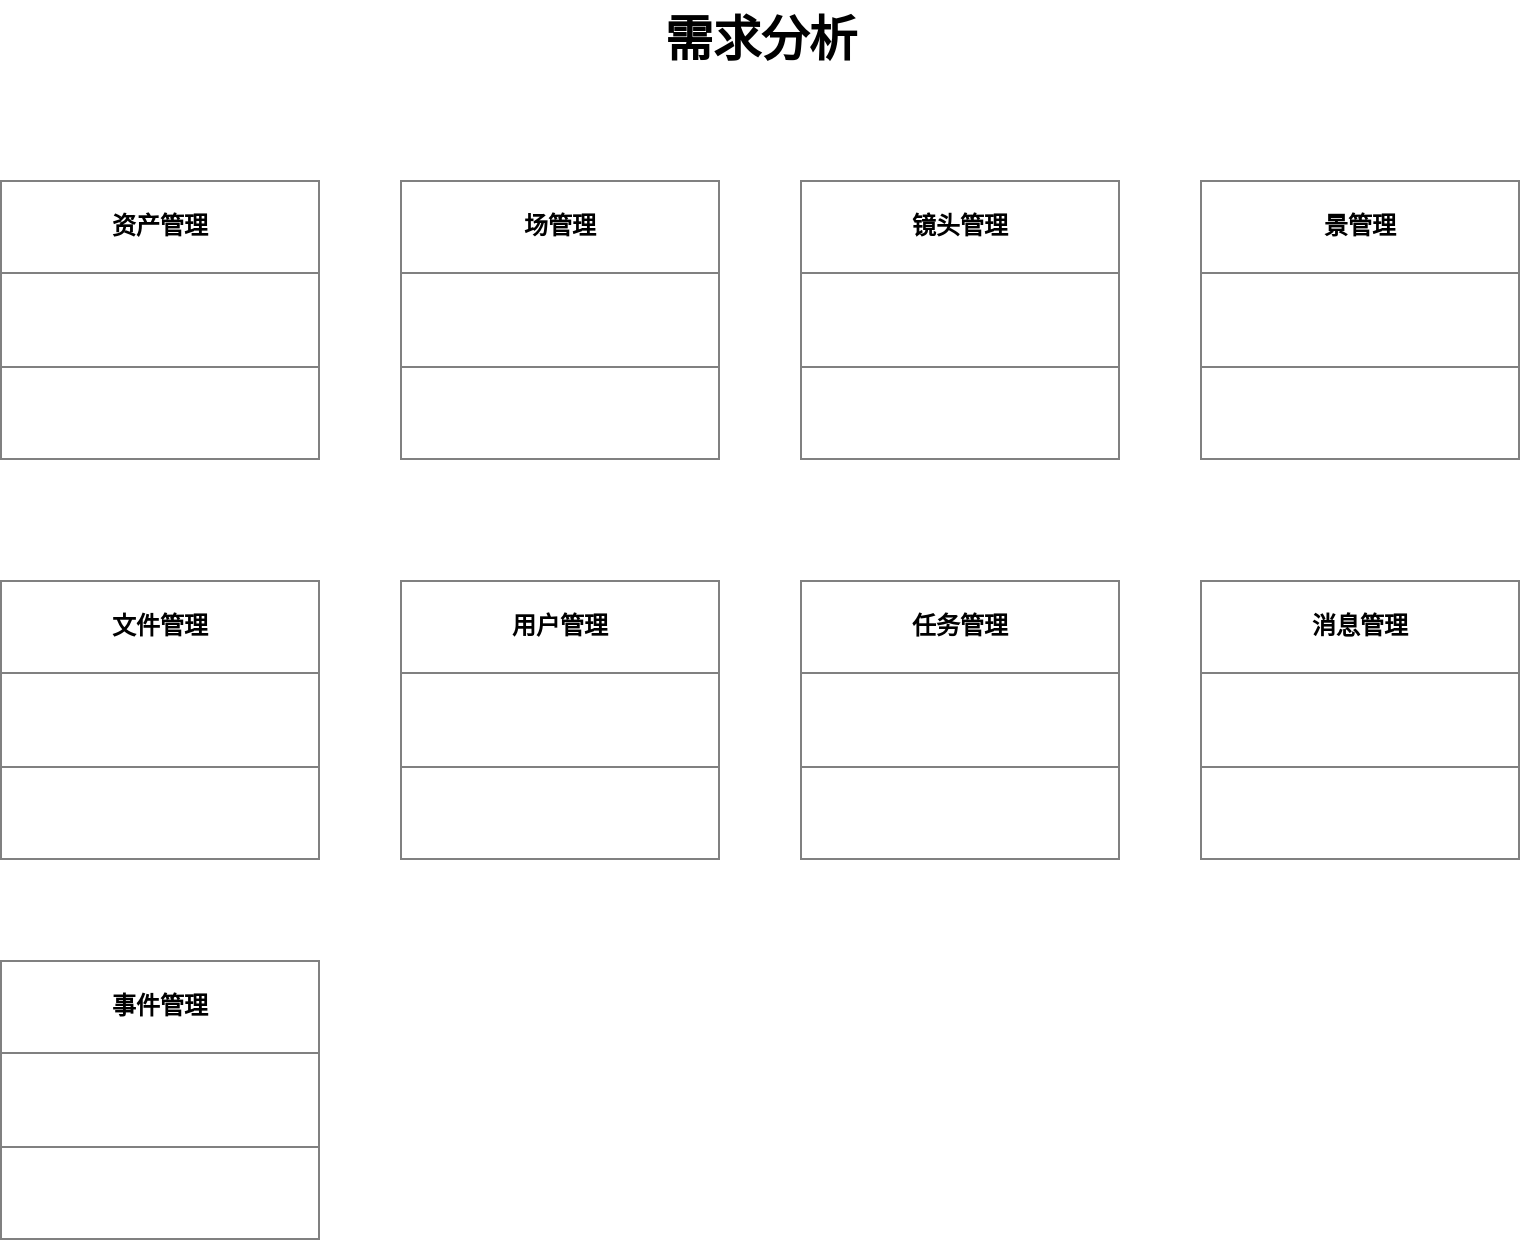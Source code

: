 <mxfile version="12.2.4" pages="2"><diagram id="6EQyow8jmTW_eA5zrk1E" name="需求分析"><mxGraphModel dx="1330" dy="1405" grid="1" gridSize="10" guides="1" tooltips="1" connect="1" arrows="1" fold="1" page="1" pageScale="1" pageWidth="1169" pageHeight="1654" math="0" shadow="0"><root><mxCell id="0"/><mxCell id="1" parent="0"/><mxCell id="2" value="需求分析" style="text;strokeColor=none;fillColor=none;html=1;fontSize=24;fontStyle=1;verticalAlign=middle;align=center;" parent="1" vertex="1"><mxGeometry x="534" y="40" width="100" height="40" as="geometry"/></mxCell><mxCell id="4" value="&lt;table border=&quot;1&quot; width=&quot;100%&quot; cellpadding=&quot;4&quot; style=&quot;width: 100% ; height: 100% ; border-collapse: collapse&quot;&gt;&lt;tbody&gt;&lt;tr&gt;&lt;th align=&quot;center&quot;&gt;&lt;b&gt;资产管理&lt;/b&gt;&lt;/th&gt;&lt;/tr&gt;&lt;tr&gt;&lt;td align=&quot;center&quot;&gt;&lt;br&gt;&lt;/td&gt;&lt;/tr&gt;&lt;tr&gt;&lt;td align=&quot;center&quot;&gt;&lt;br&gt;&lt;/td&gt;&lt;/tr&gt;&lt;/tbody&gt;&lt;/table&gt;" style="text;html=1;strokeColor=none;fillColor=none;overflow=fill;" parent="1" vertex="1"><mxGeometry x="204" y="130" width="160" height="140" as="geometry"/></mxCell><mxCell id="5" value="&lt;table border=&quot;1&quot; width=&quot;100%&quot; cellpadding=&quot;4&quot; style=&quot;width: 100% ; height: 100% ; border-collapse: collapse&quot;&gt;&lt;tbody&gt;&lt;tr&gt;&lt;th align=&quot;center&quot;&gt;场管理&lt;/th&gt;&lt;/tr&gt;&lt;tr&gt;&lt;td align=&quot;center&quot;&gt;&lt;br&gt;&lt;/td&gt;&lt;/tr&gt;&lt;tr&gt;&lt;td align=&quot;center&quot;&gt;&lt;br&gt;&lt;/td&gt;&lt;/tr&gt;&lt;/tbody&gt;&lt;/table&gt;" style="text;html=1;strokeColor=none;fillColor=none;overflow=fill;" parent="1" vertex="1"><mxGeometry x="404" y="130" width="160" height="140" as="geometry"/></mxCell><mxCell id="6" value="&lt;table border=&quot;1&quot; width=&quot;100%&quot; cellpadding=&quot;4&quot; style=&quot;width: 100% ; height: 100% ; border-collapse: collapse&quot;&gt;&lt;tbody&gt;&lt;tr&gt;&lt;th align=&quot;center&quot;&gt;&lt;b&gt;任务管理&lt;/b&gt;&lt;/th&gt;&lt;/tr&gt;&lt;tr&gt;&lt;td align=&quot;center&quot;&gt;&lt;br&gt;&lt;/td&gt;&lt;/tr&gt;&lt;tr&gt;&lt;td align=&quot;center&quot;&gt;&lt;br&gt;&lt;/td&gt;&lt;/tr&gt;&lt;/tbody&gt;&lt;/table&gt;" style="text;html=1;strokeColor=none;fillColor=none;overflow=fill;" parent="1" vertex="1"><mxGeometry x="604" y="330" width="160" height="140" as="geometry"/></mxCell><mxCell id="8" value="&lt;table border=&quot;1&quot; width=&quot;100%&quot; cellpadding=&quot;4&quot; style=&quot;width: 100% ; height: 100% ; border-collapse: collapse&quot;&gt;&lt;tbody&gt;&lt;tr&gt;&lt;th align=&quot;center&quot;&gt;&lt;b&gt;事件管理&lt;/b&gt;&lt;/th&gt;&lt;/tr&gt;&lt;tr&gt;&lt;td align=&quot;center&quot;&gt;&lt;br&gt;&lt;/td&gt;&lt;/tr&gt;&lt;tr&gt;&lt;td align=&quot;center&quot;&gt;&lt;br&gt;&lt;/td&gt;&lt;/tr&gt;&lt;/tbody&gt;&lt;/table&gt;" style="text;html=1;strokeColor=none;fillColor=none;overflow=fill;" parent="1" vertex="1"><mxGeometry x="204" y="520" width="160" height="140" as="geometry"/></mxCell><mxCell id="9" value="&lt;table border=&quot;1&quot; width=&quot;100%&quot; cellpadding=&quot;4&quot; style=&quot;width: 100% ; height: 100% ; border-collapse: collapse&quot;&gt;&lt;tbody&gt;&lt;tr&gt;&lt;th align=&quot;center&quot;&gt;&lt;b&gt;消息管理&lt;/b&gt;&lt;/th&gt;&lt;/tr&gt;&lt;tr&gt;&lt;td align=&quot;center&quot;&gt;&lt;br&gt;&lt;/td&gt;&lt;/tr&gt;&lt;tr&gt;&lt;td align=&quot;center&quot;&gt;&lt;br&gt;&lt;/td&gt;&lt;/tr&gt;&lt;/tbody&gt;&lt;/table&gt;" style="text;html=1;strokeColor=none;fillColor=none;overflow=fill;" parent="1" vertex="1"><mxGeometry x="804" y="330" width="160" height="140" as="geometry"/></mxCell><mxCell id="10" value="&lt;table border=&quot;1&quot; width=&quot;100%&quot; cellpadding=&quot;4&quot; style=&quot;width: 100% ; height: 100% ; border-collapse: collapse&quot;&gt;&lt;tbody&gt;&lt;tr&gt;&lt;th align=&quot;center&quot;&gt;&lt;b&gt;用户管理&lt;/b&gt;&lt;/th&gt;&lt;/tr&gt;&lt;tr&gt;&lt;td align=&quot;center&quot;&gt;&lt;br&gt;&lt;/td&gt;&lt;/tr&gt;&lt;tr&gt;&lt;td align=&quot;center&quot;&gt;&lt;br&gt;&lt;/td&gt;&lt;/tr&gt;&lt;/tbody&gt;&lt;/table&gt;" style="text;html=1;strokeColor=none;fillColor=none;overflow=fill;" parent="1" vertex="1"><mxGeometry x="404" y="330" width="160" height="140" as="geometry"/></mxCell><mxCell id="11" value="&lt;table border=&quot;1&quot; width=&quot;100%&quot; cellpadding=&quot;4&quot; style=&quot;width: 100% ; height: 100% ; border-collapse: collapse&quot;&gt;&lt;tbody&gt;&lt;tr&gt;&lt;th align=&quot;center&quot;&gt;&lt;b&gt;文件管理&lt;/b&gt;&lt;/th&gt;&lt;/tr&gt;&lt;tr&gt;&lt;td align=&quot;center&quot;&gt;&lt;br&gt;&lt;/td&gt;&lt;/tr&gt;&lt;tr&gt;&lt;td align=&quot;center&quot;&gt;&lt;br&gt;&lt;/td&gt;&lt;/tr&gt;&lt;/tbody&gt;&lt;/table&gt;" style="text;html=1;strokeColor=none;fillColor=none;overflow=fill;" parent="1" vertex="1"><mxGeometry x="204" y="330" width="160" height="140" as="geometry"/></mxCell><mxCell id="12" value="&lt;table border=&quot;1&quot; width=&quot;100%&quot; cellpadding=&quot;4&quot; style=&quot;width: 100% ; height: 100% ; border-collapse: collapse&quot;&gt;&lt;tbody&gt;&lt;tr&gt;&lt;th align=&quot;center&quot;&gt;&lt;b&gt;镜头管理&lt;br&gt;&lt;/b&gt;&lt;/th&gt;&lt;/tr&gt;&lt;tr&gt;&lt;td align=&quot;center&quot;&gt;&lt;br&gt;&lt;/td&gt;&lt;/tr&gt;&lt;tr&gt;&lt;td align=&quot;center&quot;&gt;&lt;br&gt;&lt;/td&gt;&lt;/tr&gt;&lt;/tbody&gt;&lt;/table&gt;" style="text;html=1;strokeColor=none;fillColor=none;overflow=fill;" parent="1" vertex="1"><mxGeometry x="604" y="130" width="160" height="140" as="geometry"/></mxCell><mxCell id="13" value="&lt;table border=&quot;1&quot; width=&quot;100%&quot; cellpadding=&quot;4&quot; style=&quot;width: 100% ; height: 100% ; border-collapse: collapse&quot;&gt;&lt;tbody&gt;&lt;tr&gt;&lt;th align=&quot;center&quot;&gt;景管理&lt;/th&gt;&lt;/tr&gt;&lt;tr&gt;&lt;td align=&quot;center&quot;&gt;&lt;br&gt;&lt;/td&gt;&lt;/tr&gt;&lt;tr&gt;&lt;td align=&quot;center&quot;&gt;&lt;br&gt;&lt;/td&gt;&lt;/tr&gt;&lt;/tbody&gt;&lt;/table&gt;" style="text;html=1;strokeColor=none;fillColor=none;overflow=fill;" parent="1" vertex="1"><mxGeometry x="804" y="130" width="160" height="140" as="geometry"/></mxCell></root></mxGraphModel></diagram><diagram id="FaBvAoLKe_OZVVh36wb9" name="基本概念"><mxGraphModel dx="2334" dy="1532" grid="1" gridSize="10" guides="1" tooltips="1" connect="1" arrows="1" fold="1" page="1" pageScale="1" pageWidth="1169" pageHeight="1654" math="0" shadow="0"><root><mxCell id="MNBX2XGWASTM5ONNpUjK-0"/><mxCell id="MNBX2XGWASTM5ONNpUjK-1" parent="MNBX2XGWASTM5ONNpUjK-0"/><mxCell id="lL6SUQ2EgC3CxTlzt_lU-0" value="集合" style="swimlane;fontStyle=0;childLayout=stackLayout;horizontal=1;startSize=26;fillColor=#fff2cc;horizontalStack=0;resizeParent=1;resizeParentMax=0;resizeLast=0;collapsible=1;marginBottom=0;swimlaneFillColor=#ffffff;align=center;fontSize=14;strokeColor=#d6b656;" parent="MNBX2XGWASTM5ONNpUjK-1" vertex="1"><mxGeometry x="280" y="241" width="140" height="62" as="geometry"/></mxCell><mxCell id="lL6SUQ2EgC3CxTlzt_lU-5" value="属性字典" style="shape=partialRectangle;top=0;left=0;right=0;bottom=0;align=left;verticalAlign=top;fillColor=none;spacingLeft=34;spacingRight=4;overflow=hidden;rotatable=0;points=[[0,0.5],[1,0.5]];portConstraint=eastwest;dropTarget=0;fontSize=12;" parent="lL6SUQ2EgC3CxTlzt_lU-0" vertex="1"><mxGeometry y="26" width="140" height="26" as="geometry"/></mxCell><mxCell id="lL6SUQ2EgC3CxTlzt_lU-6" value="" style="shape=partialRectangle;top=0;left=0;bottom=0;fillColor=none;align=left;verticalAlign=top;spacingLeft=4;spacingRight=4;overflow=hidden;rotatable=0;points=[];portConstraint=eastwest;part=1;fontSize=12;" parent="lL6SUQ2EgC3CxTlzt_lU-5" vertex="1" connectable="0"><mxGeometry width="30" height="26" as="geometry"/></mxCell><mxCell id="lL6SUQ2EgC3CxTlzt_lU-9" value="" style="shape=partialRectangle;top=0;left=0;right=0;bottom=0;align=left;verticalAlign=top;fillColor=none;spacingLeft=34;spacingRight=4;overflow=hidden;rotatable=0;points=[[0,0.5],[1,0.5]];portConstraint=eastwest;dropTarget=0;fontSize=12;" parent="lL6SUQ2EgC3CxTlzt_lU-0" vertex="1"><mxGeometry y="52" width="140" height="10" as="geometry"/></mxCell><mxCell id="lL6SUQ2EgC3CxTlzt_lU-10" value="" style="shape=partialRectangle;top=0;left=0;bottom=0;fillColor=none;align=left;verticalAlign=top;spacingLeft=4;spacingRight=4;overflow=hidden;rotatable=0;points=[];portConstraint=eastwest;part=1;fontSize=12;" parent="lL6SUQ2EgC3CxTlzt_lU-9" vertex="1" connectable="0"><mxGeometry width="30" height="10" as="geometry"/></mxCell><mxCell id="lL6SUQ2EgC3CxTlzt_lU-11" value="文件" style="swimlane;fontStyle=0;childLayout=stackLayout;horizontal=1;startSize=26;fillColor=#e0e0e0;horizontalStack=0;resizeParent=1;resizeParentMax=0;resizeLast=0;collapsible=1;marginBottom=0;swimlaneFillColor=#ffffff;align=center;fontSize=14;" parent="MNBX2XGWASTM5ONNpUjK-1" vertex="1"><mxGeometry x="520" y="240" width="160" height="166" as="geometry"/></mxCell><mxCell id="lL6SUQ2EgC3CxTlzt_lU-16" value="哈希" style="shape=partialRectangle;top=0;left=0;right=0;bottom=0;align=left;verticalAlign=top;fillColor=none;spacingLeft=34;spacingRight=4;overflow=hidden;rotatable=0;points=[[0,0.5],[1,0.5]];portConstraint=eastwest;dropTarget=0;fontSize=12;" parent="lL6SUQ2EgC3CxTlzt_lU-11" vertex="1"><mxGeometry y="26" width="160" height="26" as="geometry"/></mxCell><mxCell id="lL6SUQ2EgC3CxTlzt_lU-17" value="" style="shape=partialRectangle;top=0;left=0;bottom=0;fillColor=none;align=left;verticalAlign=top;spacingLeft=4;spacingRight=4;overflow=hidden;rotatable=0;points=[];portConstraint=eastwest;part=1;fontSize=12;" parent="lL6SUQ2EgC3CxTlzt_lU-16" vertex="1" connectable="0"><mxGeometry width="30" height="26" as="geometry"/></mxCell><mxCell id="lL6SUQ2EgC3CxTlzt_lU-18" value="绝对路径" style="shape=partialRectangle;top=0;left=0;right=0;bottom=0;align=left;verticalAlign=top;fillColor=none;spacingLeft=34;spacingRight=4;overflow=hidden;rotatable=0;points=[[0,0.5],[1,0.5]];portConstraint=eastwest;dropTarget=0;fontSize=12;" parent="lL6SUQ2EgC3CxTlzt_lU-11" vertex="1"><mxGeometry y="52" width="160" height="26" as="geometry"/></mxCell><mxCell id="lL6SUQ2EgC3CxTlzt_lU-19" value="" style="shape=partialRectangle;top=0;left=0;bottom=0;fillColor=none;align=left;verticalAlign=top;spacingLeft=4;spacingRight=4;overflow=hidden;rotatable=0;points=[];portConstraint=eastwest;part=1;fontSize=12;" parent="lL6SUQ2EgC3CxTlzt_lU-18" vertex="1" connectable="0"><mxGeometry width="30" height="26" as="geometry"/></mxCell><mxCell id="lL6SUQ2EgC3CxTlzt_lU-22" value="相对路径" style="shape=partialRectangle;top=0;left=0;right=0;bottom=0;align=left;verticalAlign=top;fillColor=none;spacingLeft=34;spacingRight=4;overflow=hidden;rotatable=0;points=[[0,0.5],[1,0.5]];portConstraint=eastwest;dropTarget=0;fontSize=12;" parent="lL6SUQ2EgC3CxTlzt_lU-11" vertex="1"><mxGeometry y="78" width="160" height="26" as="geometry"/></mxCell><mxCell id="lL6SUQ2EgC3CxTlzt_lU-23" value="" style="shape=partialRectangle;top=0;left=0;bottom=0;fillColor=none;align=left;verticalAlign=top;spacingLeft=4;spacingRight=4;overflow=hidden;rotatable=0;points=[];portConstraint=eastwest;part=1;fontSize=12;" parent="lL6SUQ2EgC3CxTlzt_lU-22" vertex="1" connectable="0"><mxGeometry width="30" height="26" as="geometry"/></mxCell><mxCell id="lL6SUQ2EgC3CxTlzt_lU-24" value="其他路径" style="shape=partialRectangle;top=0;left=0;right=0;bottom=0;align=left;verticalAlign=top;fillColor=none;spacingLeft=34;spacingRight=4;overflow=hidden;rotatable=0;points=[[0,0.5],[1,0.5]];portConstraint=eastwest;dropTarget=0;fontSize=12;" parent="lL6SUQ2EgC3CxTlzt_lU-11" vertex="1"><mxGeometry y="104" width="160" height="26" as="geometry"/></mxCell><mxCell id="lL6SUQ2EgC3CxTlzt_lU-25" value="" style="shape=partialRectangle;top=0;left=0;bottom=0;fillColor=none;align=left;verticalAlign=top;spacingLeft=4;spacingRight=4;overflow=hidden;rotatable=0;points=[];portConstraint=eastwest;part=1;fontSize=12;" parent="lL6SUQ2EgC3CxTlzt_lU-24" vertex="1" connectable="0"><mxGeometry width="30" height="26" as="geometry"/></mxCell><mxCell id="lL6SUQ2EgC3CxTlzt_lU-28" value="软件" style="shape=partialRectangle;top=0;left=0;right=0;bottom=0;align=left;verticalAlign=top;fillColor=none;spacingLeft=34;spacingRight=4;overflow=hidden;rotatable=0;points=[[0,0.5],[1,0.5]];portConstraint=eastwest;dropTarget=0;fontSize=12;" parent="lL6SUQ2EgC3CxTlzt_lU-11" vertex="1"><mxGeometry y="130" width="160" height="26" as="geometry"/></mxCell><mxCell id="lL6SUQ2EgC3CxTlzt_lU-29" value="" style="shape=partialRectangle;top=0;left=0;bottom=0;fillColor=none;align=left;verticalAlign=top;spacingLeft=4;spacingRight=4;overflow=hidden;rotatable=0;points=[];portConstraint=eastwest;part=1;fontSize=12;" parent="lL6SUQ2EgC3CxTlzt_lU-28" vertex="1" connectable="0"><mxGeometry width="30" height="26" as="geometry"/></mxCell><mxCell id="lL6SUQ2EgC3CxTlzt_lU-20" value="" style="shape=partialRectangle;top=0;left=0;right=0;bottom=0;align=left;verticalAlign=top;fillColor=none;spacingLeft=34;spacingRight=4;overflow=hidden;rotatable=0;points=[[0,0.5],[1,0.5]];portConstraint=eastwest;dropTarget=0;fontSize=12;" parent="lL6SUQ2EgC3CxTlzt_lU-11" vertex="1"><mxGeometry y="156" width="160" height="10" as="geometry"/></mxCell><mxCell id="lL6SUQ2EgC3CxTlzt_lU-21" value="" style="shape=partialRectangle;top=0;left=0;bottom=0;fillColor=none;align=left;verticalAlign=top;spacingLeft=4;spacingRight=4;overflow=hidden;rotatable=0;points=[];portConstraint=eastwest;part=1;fontSize=12;" parent="lL6SUQ2EgC3CxTlzt_lU-20" vertex="1" connectable="0"><mxGeometry width="30" height="10" as="geometry"/></mxCell><mxCell id="lL6SUQ2EgC3CxTlzt_lU-32" value="通用属性" style="swimlane;fontStyle=0;childLayout=stackLayout;horizontal=1;startSize=26;fillColor=#fff2cc;horizontalStack=0;resizeParent=1;resizeParentMax=0;resizeLast=0;collapsible=1;marginBottom=0;swimlaneFillColor=#ffffff;align=center;fontSize=14;strokeColor=#d6b656;" parent="MNBX2XGWASTM5ONNpUjK-1" vertex="1"><mxGeometry x="80" y="241" width="160" height="196" as="geometry"/></mxCell><mxCell id="lL6SUQ2EgC3CxTlzt_lU-33" value="编号" style="shape=partialRectangle;top=0;left=0;right=0;bottom=1;align=left;verticalAlign=middle;fillColor=none;spacingLeft=34;spacingRight=4;overflow=hidden;rotatable=0;points=[[0,0.5],[1,0.5]];portConstraint=eastwest;dropTarget=0;fontStyle=5;fontSize=12;" parent="lL6SUQ2EgC3CxTlzt_lU-32" vertex="1"><mxGeometry y="26" width="160" height="30" as="geometry"/></mxCell><mxCell id="lL6SUQ2EgC3CxTlzt_lU-34" value="PK" style="shape=partialRectangle;top=0;left=0;bottom=0;fillColor=none;align=left;verticalAlign=middle;spacingLeft=4;spacingRight=4;overflow=hidden;rotatable=0;points=[];portConstraint=eastwest;part=1;fontSize=12;" parent="lL6SUQ2EgC3CxTlzt_lU-33" vertex="1" connectable="0"><mxGeometry width="30" height="30" as="geometry"/></mxCell><mxCell id="lL6SUQ2EgC3CxTlzt_lU-35" value="名" style="shape=partialRectangle;top=0;left=0;right=0;bottom=0;align=left;verticalAlign=top;fillColor=none;spacingLeft=34;spacingRight=4;overflow=hidden;rotatable=0;points=[[0,0.5],[1,0.5]];portConstraint=eastwest;dropTarget=0;fontSize=12;" parent="lL6SUQ2EgC3CxTlzt_lU-32" vertex="1"><mxGeometry y="56" width="160" height="26" as="geometry"/></mxCell><mxCell id="lL6SUQ2EgC3CxTlzt_lU-36" value="" style="shape=partialRectangle;top=0;left=0;bottom=0;fillColor=none;align=left;verticalAlign=top;spacingLeft=4;spacingRight=4;overflow=hidden;rotatable=0;points=[];portConstraint=eastwest;part=1;fontSize=12;" parent="lL6SUQ2EgC3CxTlzt_lU-35" vertex="1" connectable="0"><mxGeometry width="30" height="26" as="geometry"/></mxCell><mxCell id="lL6SUQ2EgC3CxTlzt_lU-37" value="创建者" style="shape=partialRectangle;top=0;left=0;right=0;bottom=0;align=left;verticalAlign=top;fillColor=none;spacingLeft=34;spacingRight=4;overflow=hidden;rotatable=0;points=[[0,0.5],[1,0.5]];portConstraint=eastwest;dropTarget=0;fontSize=12;" parent="lL6SUQ2EgC3CxTlzt_lU-32" vertex="1"><mxGeometry y="82" width="160" height="26" as="geometry"/></mxCell><mxCell id="lL6SUQ2EgC3CxTlzt_lU-38" value="" style="shape=partialRectangle;top=0;left=0;bottom=0;fillColor=none;align=left;verticalAlign=top;spacingLeft=4;spacingRight=4;overflow=hidden;rotatable=0;points=[];portConstraint=eastwest;part=1;fontSize=12;" parent="lL6SUQ2EgC3CxTlzt_lU-37" vertex="1" connectable="0"><mxGeometry width="30" height="26" as="geometry"/></mxCell><mxCell id="lL6SUQ2EgC3CxTlzt_lU-39" value="创建时间" style="shape=partialRectangle;top=0;left=0;right=0;bottom=0;align=left;verticalAlign=top;fillColor=none;spacingLeft=34;spacingRight=4;overflow=hidden;rotatable=0;points=[[0,0.5],[1,0.5]];portConstraint=eastwest;dropTarget=0;fontSize=12;" parent="lL6SUQ2EgC3CxTlzt_lU-32" vertex="1"><mxGeometry y="108" width="160" height="26" as="geometry"/></mxCell><mxCell id="lL6SUQ2EgC3CxTlzt_lU-40" value="" style="shape=partialRectangle;top=0;left=0;bottom=0;fillColor=none;align=left;verticalAlign=top;spacingLeft=4;spacingRight=4;overflow=hidden;rotatable=0;points=[];portConstraint=eastwest;part=1;fontSize=12;" parent="lL6SUQ2EgC3CxTlzt_lU-39" vertex="1" connectable="0"><mxGeometry width="30" height="26" as="geometry"/></mxCell><mxCell id="lL6SUQ2EgC3CxTlzt_lU-43" value="修改者" style="shape=partialRectangle;top=0;left=0;right=0;bottom=0;align=left;verticalAlign=top;fillColor=none;spacingLeft=34;spacingRight=4;overflow=hidden;rotatable=0;points=[[0,0.5],[1,0.5]];portConstraint=eastwest;dropTarget=0;fontSize=12;" parent="lL6SUQ2EgC3CxTlzt_lU-32" vertex="1"><mxGeometry y="134" width="160" height="26" as="geometry"/></mxCell><mxCell id="lL6SUQ2EgC3CxTlzt_lU-44" value="" style="shape=partialRectangle;top=0;left=0;bottom=0;fillColor=none;align=left;verticalAlign=top;spacingLeft=4;spacingRight=4;overflow=hidden;rotatable=0;points=[];portConstraint=eastwest;part=1;fontSize=12;" parent="lL6SUQ2EgC3CxTlzt_lU-43" vertex="1" connectable="0"><mxGeometry width="30" height="26" as="geometry"/></mxCell><mxCell id="lL6SUQ2EgC3CxTlzt_lU-45" value="修改时间" style="shape=partialRectangle;top=0;left=0;right=0;bottom=0;align=left;verticalAlign=top;fillColor=none;spacingLeft=34;spacingRight=4;overflow=hidden;rotatable=0;points=[[0,0.5],[1,0.5]];portConstraint=eastwest;dropTarget=0;fontSize=12;" parent="lL6SUQ2EgC3CxTlzt_lU-32" vertex="1"><mxGeometry y="160" width="160" height="26" as="geometry"/></mxCell><mxCell id="lL6SUQ2EgC3CxTlzt_lU-46" value="" style="shape=partialRectangle;top=0;left=0;bottom=0;fillColor=none;align=left;verticalAlign=top;spacingLeft=4;spacingRight=4;overflow=hidden;rotatable=0;points=[];portConstraint=eastwest;part=1;fontSize=12;" parent="lL6SUQ2EgC3CxTlzt_lU-45" vertex="1" connectable="0"><mxGeometry width="30" height="26" as="geometry"/></mxCell><mxCell id="lL6SUQ2EgC3CxTlzt_lU-41" value="" style="shape=partialRectangle;top=0;left=0;right=0;bottom=0;align=left;verticalAlign=top;fillColor=none;spacingLeft=34;spacingRight=4;overflow=hidden;rotatable=0;points=[[0,0.5],[1,0.5]];portConstraint=eastwest;dropTarget=0;fontSize=12;" parent="lL6SUQ2EgC3CxTlzt_lU-32" vertex="1"><mxGeometry y="186" width="160" height="10" as="geometry"/></mxCell><mxCell id="lL6SUQ2EgC3CxTlzt_lU-42" value="" style="shape=partialRectangle;top=0;left=0;bottom=0;fillColor=none;align=left;verticalAlign=top;spacingLeft=4;spacingRight=4;overflow=hidden;rotatable=0;points=[];portConstraint=eastwest;part=1;fontSize=12;" parent="lL6SUQ2EgC3CxTlzt_lU-41" vertex="1" connectable="0"><mxGeometry width="30" height="10" as="geometry"/></mxCell><mxCell id="lL6SUQ2EgC3CxTlzt_lU-47" value="基本实体" style="text;strokeColor=none;fillColor=none;html=1;fontSize=24;fontStyle=1;verticalAlign=middle;align=center;" parent="MNBX2XGWASTM5ONNpUjK-1" vertex="1"><mxGeometry x="534" y="80" width="100" height="40" as="geometry"/></mxCell><mxCell id="lL6SUQ2EgC3CxTlzt_lU-48" value="过程" style="swimlane;fontStyle=0;childLayout=stackLayout;horizontal=1;startSize=26;fillColor=#e0e0e0;horizontalStack=0;resizeParent=1;resizeParentMax=0;resizeLast=0;collapsible=1;marginBottom=0;swimlaneFillColor=#ffffff;align=center;fontSize=14;" parent="MNBX2XGWASTM5ONNpUjK-1" vertex="1"><mxGeometry x="720" y="240" width="160" height="62" as="geometry"/></mxCell><mxCell id="lL6SUQ2EgC3CxTlzt_lU-51" value="任务节点链" style="shape=partialRectangle;top=0;left=0;right=0;bottom=0;align=left;verticalAlign=top;fillColor=none;spacingLeft=34;spacingRight=4;overflow=hidden;rotatable=0;points=[[0,0.5],[1,0.5]];portConstraint=eastwest;dropTarget=0;fontSize=12;" parent="lL6SUQ2EgC3CxTlzt_lU-48" vertex="1"><mxGeometry y="26" width="160" height="26" as="geometry"/></mxCell><mxCell id="lL6SUQ2EgC3CxTlzt_lU-52" value="" style="shape=partialRectangle;top=0;left=0;bottom=0;fillColor=none;align=left;verticalAlign=top;spacingLeft=4;spacingRight=4;overflow=hidden;rotatable=0;points=[];portConstraint=eastwest;part=1;fontSize=12;" parent="lL6SUQ2EgC3CxTlzt_lU-51" vertex="1" connectable="0"><mxGeometry width="30" height="26" as="geometry"/></mxCell><mxCell id="lL6SUQ2EgC3CxTlzt_lU-57" value="" style="shape=partialRectangle;top=0;left=0;right=0;bottom=0;align=left;verticalAlign=top;fillColor=none;spacingLeft=34;spacingRight=4;overflow=hidden;rotatable=0;points=[[0,0.5],[1,0.5]];portConstraint=eastwest;dropTarget=0;fontSize=12;" parent="lL6SUQ2EgC3CxTlzt_lU-48" vertex="1"><mxGeometry y="52" width="160" height="10" as="geometry"/></mxCell><mxCell id="lL6SUQ2EgC3CxTlzt_lU-58" value="" style="shape=partialRectangle;top=0;left=0;bottom=0;fillColor=none;align=left;verticalAlign=top;spacingLeft=4;spacingRight=4;overflow=hidden;rotatable=0;points=[];portConstraint=eastwest;part=1;fontSize=12;" parent="lL6SUQ2EgC3CxTlzt_lU-57" vertex="1" connectable="0"><mxGeometry width="30" height="10" as="geometry"/></mxCell><mxCell id="y0f2iPOmmdhCLqLS2lM4-0" value="任务" style="swimlane;fontStyle=0;childLayout=stackLayout;horizontal=1;startSize=26;fillColor=#e0e0e0;horizontalStack=0;resizeParent=1;resizeParentMax=0;resizeLast=0;collapsible=1;marginBottom=0;swimlaneFillColor=#ffffff;align=center;fontSize=14;" parent="MNBX2XGWASTM5ONNpUjK-1" vertex="1"><mxGeometry x="920" y="240" width="160" height="218" as="geometry"/></mxCell><mxCell id="19CtauLuJgR0yNyqNdeJ-2" value="输出操作" style="shape=partialRectangle;top=0;left=0;right=0;bottom=0;align=left;verticalAlign=top;fillColor=none;spacingLeft=34;spacingRight=4;overflow=hidden;rotatable=0;points=[[0,0.5],[1,0.5]];portConstraint=eastwest;dropTarget=0;fontSize=12;" parent="y0f2iPOmmdhCLqLS2lM4-0" vertex="1"><mxGeometry y="26" width="160" height="26" as="geometry"/></mxCell><mxCell id="19CtauLuJgR0yNyqNdeJ-3" value="" style="shape=partialRectangle;top=0;left=0;bottom=0;fillColor=none;align=left;verticalAlign=top;spacingLeft=4;spacingRight=4;overflow=hidden;rotatable=0;points=[];portConstraint=eastwest;part=1;fontSize=12;" parent="19CtauLuJgR0yNyqNdeJ-2" vertex="1" connectable="0"><mxGeometry width="30" height="26" as="geometry"/></mxCell><mxCell id="19CtauLuJgR0yNyqNdeJ-0" value="输出文件" style="shape=partialRectangle;top=0;left=0;right=0;bottom=0;align=left;verticalAlign=top;fillColor=none;spacingLeft=34;spacingRight=4;overflow=hidden;rotatable=0;points=[[0,0.5],[1,0.5]];portConstraint=eastwest;dropTarget=0;fontSize=12;" parent="y0f2iPOmmdhCLqLS2lM4-0" vertex="1"><mxGeometry y="52" width="160" height="26" as="geometry"/></mxCell><mxCell id="19CtauLuJgR0yNyqNdeJ-1" value="" style="shape=partialRectangle;top=0;left=0;bottom=0;fillColor=none;align=left;verticalAlign=top;spacingLeft=4;spacingRight=4;overflow=hidden;rotatable=0;points=[];portConstraint=eastwest;part=1;fontSize=12;" parent="19CtauLuJgR0yNyqNdeJ-0" vertex="1" connectable="0"><mxGeometry width="30" height="26" as="geometry"/></mxCell><mxCell id="X1WXNgzjpV7sHDp6EicM-0" value="上游任务" style="shape=partialRectangle;top=0;left=0;right=0;bottom=0;align=left;verticalAlign=top;fillColor=none;spacingLeft=34;spacingRight=4;overflow=hidden;rotatable=0;points=[[0,0.5],[1,0.5]];portConstraint=eastwest;dropTarget=0;fontSize=12;" parent="y0f2iPOmmdhCLqLS2lM4-0" vertex="1"><mxGeometry y="78" width="160" height="26" as="geometry"/></mxCell><mxCell id="X1WXNgzjpV7sHDp6EicM-1" value="" style="shape=partialRectangle;top=0;left=0;bottom=0;fillColor=none;align=left;verticalAlign=top;spacingLeft=4;spacingRight=4;overflow=hidden;rotatable=0;points=[];portConstraint=eastwest;part=1;fontSize=12;" parent="X1WXNgzjpV7sHDp6EicM-0" vertex="1" connectable="0"><mxGeometry width="30" height="26" as="geometry"/></mxCell><mxCell id="X1WXNgzjpV7sHDp6EicM-2" value="下游任务" style="shape=partialRectangle;top=0;left=0;right=0;bottom=0;align=left;verticalAlign=top;fillColor=none;spacingLeft=34;spacingRight=4;overflow=hidden;rotatable=0;points=[[0,0.5],[1,0.5]];portConstraint=eastwest;dropTarget=0;fontSize=12;" parent="y0f2iPOmmdhCLqLS2lM4-0" vertex="1"><mxGeometry y="104" width="160" height="26" as="geometry"/></mxCell><mxCell id="X1WXNgzjpV7sHDp6EicM-3" value="" style="shape=partialRectangle;top=0;left=0;bottom=0;fillColor=none;align=left;verticalAlign=top;spacingLeft=4;spacingRight=4;overflow=hidden;rotatable=0;points=[];portConstraint=eastwest;part=1;fontSize=12;" parent="X1WXNgzjpV7sHDp6EicM-2" vertex="1" connectable="0"><mxGeometry width="30" height="26" as="geometry"/></mxCell><mxCell id="y0f2iPOmmdhCLqLS2lM4-3" value="关联文件" style="shape=partialRectangle;top=0;left=0;right=0;bottom=0;align=left;verticalAlign=top;fillColor=none;spacingLeft=34;spacingRight=4;overflow=hidden;rotatable=0;points=[[0,0.5],[1,0.5]];portConstraint=eastwest;dropTarget=0;fontSize=12;" parent="y0f2iPOmmdhCLqLS2lM4-0" vertex="1"><mxGeometry y="130" width="160" height="26" as="geometry"/></mxCell><mxCell id="y0f2iPOmmdhCLqLS2lM4-4" value="" style="shape=partialRectangle;top=0;left=0;bottom=0;fillColor=none;align=left;verticalAlign=top;spacingLeft=4;spacingRight=4;overflow=hidden;rotatable=0;points=[];portConstraint=eastwest;part=1;fontSize=12;" parent="y0f2iPOmmdhCLqLS2lM4-3" vertex="1" connectable="0"><mxGeometry width="30" height="26" as="geometry"/></mxCell><mxCell id="y0f2iPOmmdhCLqLS2lM4-5" value="关联操作" style="shape=partialRectangle;top=0;left=0;right=0;bottom=0;align=left;verticalAlign=top;fillColor=none;spacingLeft=34;spacingRight=4;overflow=hidden;rotatable=0;points=[[0,0.5],[1,0.5]];portConstraint=eastwest;dropTarget=0;fontSize=12;" parent="y0f2iPOmmdhCLqLS2lM4-0" vertex="1"><mxGeometry y="156" width="160" height="26" as="geometry"/></mxCell><mxCell id="y0f2iPOmmdhCLqLS2lM4-6" value="" style="shape=partialRectangle;top=0;left=0;bottom=0;fillColor=none;align=left;verticalAlign=top;spacingLeft=4;spacingRight=4;overflow=hidden;rotatable=0;points=[];portConstraint=eastwest;part=1;fontSize=12;" parent="y0f2iPOmmdhCLqLS2lM4-5" vertex="1" connectable="0"><mxGeometry width="30" height="26" as="geometry"/></mxCell><mxCell id="y0f2iPOmmdhCLqLS2lM4-7" value="关联事件表" style="shape=partialRectangle;top=0;left=0;right=0;bottom=0;align=left;verticalAlign=top;fillColor=none;spacingLeft=34;spacingRight=4;overflow=hidden;rotatable=0;points=[[0,0.5],[1,0.5]];portConstraint=eastwest;dropTarget=0;fontSize=12;" parent="y0f2iPOmmdhCLqLS2lM4-0" vertex="1"><mxGeometry y="182" width="160" height="26" as="geometry"/></mxCell><mxCell id="y0f2iPOmmdhCLqLS2lM4-8" value="" style="shape=partialRectangle;top=0;left=0;bottom=0;fillColor=none;align=left;verticalAlign=top;spacingLeft=4;spacingRight=4;overflow=hidden;rotatable=0;points=[];portConstraint=eastwest;part=1;fontSize=12;" parent="y0f2iPOmmdhCLqLS2lM4-7" vertex="1" connectable="0"><mxGeometry width="30" height="26" as="geometry"/></mxCell><mxCell id="y0f2iPOmmdhCLqLS2lM4-9" value="" style="shape=partialRectangle;top=0;left=0;right=0;bottom=0;align=left;verticalAlign=top;fillColor=none;spacingLeft=34;spacingRight=4;overflow=hidden;rotatable=0;points=[[0,0.5],[1,0.5]];portConstraint=eastwest;dropTarget=0;fontSize=12;" parent="y0f2iPOmmdhCLqLS2lM4-0" vertex="1"><mxGeometry y="208" width="160" height="10" as="geometry"/></mxCell><mxCell id="y0f2iPOmmdhCLqLS2lM4-10" value="" style="shape=partialRectangle;top=0;left=0;bottom=0;fillColor=none;align=left;verticalAlign=top;spacingLeft=4;spacingRight=4;overflow=hidden;rotatable=0;points=[];portConstraint=eastwest;part=1;fontSize=12;" parent="y0f2iPOmmdhCLqLS2lM4-9" vertex="1" connectable="0"><mxGeometry width="30" height="10" as="geometry"/></mxCell><mxCell id="y0f2iPOmmdhCLqLS2lM4-11" value="事件" style="swimlane;fontStyle=0;childLayout=stackLayout;horizontal=1;startSize=26;fillColor=#e0e0e0;horizontalStack=0;resizeParent=1;resizeParentMax=0;resizeLast=0;collapsible=1;marginBottom=0;swimlaneFillColor=#ffffff;align=center;fontSize=14;" parent="MNBX2XGWASTM5ONNpUjK-1" vertex="1"><mxGeometry x="100" y="756" width="140" height="88" as="geometry"/></mxCell><mxCell id="y0f2iPOmmdhCLqLS2lM4-12" value="触发者" style="shape=partialRectangle;top=0;left=0;right=0;bottom=0;align=left;verticalAlign=top;fillColor=none;spacingLeft=34;spacingRight=4;overflow=hidden;rotatable=0;points=[[0,0.5],[1,0.5]];portConstraint=eastwest;dropTarget=0;fontSize=12;" parent="y0f2iPOmmdhCLqLS2lM4-11" vertex="1"><mxGeometry y="26" width="140" height="26" as="geometry"/></mxCell><mxCell id="y0f2iPOmmdhCLqLS2lM4-13" value="" style="shape=partialRectangle;top=0;left=0;bottom=0;fillColor=none;align=left;verticalAlign=top;spacingLeft=4;spacingRight=4;overflow=hidden;rotatable=0;points=[];portConstraint=eastwest;part=1;fontSize=12;" parent="y0f2iPOmmdhCLqLS2lM4-12" vertex="1" connectable="0"><mxGeometry width="30" height="26" as="geometry"/></mxCell><mxCell id="nEuMtzaLhJ5AeWKmG9S7-18" value="事件队列" style="shape=partialRectangle;top=0;left=0;right=0;bottom=0;align=left;verticalAlign=top;fillColor=none;spacingLeft=34;spacingRight=4;overflow=hidden;rotatable=0;points=[[0,0.5],[1,0.5]];portConstraint=eastwest;dropTarget=0;fontSize=12;" parent="y0f2iPOmmdhCLqLS2lM4-11" vertex="1"><mxGeometry y="52" width="140" height="26" as="geometry"/></mxCell><mxCell id="nEuMtzaLhJ5AeWKmG9S7-19" value="" style="shape=partialRectangle;top=0;left=0;bottom=0;fillColor=none;align=left;verticalAlign=top;spacingLeft=4;spacingRight=4;overflow=hidden;rotatable=0;points=[];portConstraint=eastwest;part=1;fontSize=12;" parent="nEuMtzaLhJ5AeWKmG9S7-18" vertex="1" connectable="0"><mxGeometry width="30" height="26" as="geometry"/></mxCell><mxCell id="y0f2iPOmmdhCLqLS2lM4-14" value="" style="shape=partialRectangle;top=0;left=0;right=0;bottom=0;align=left;verticalAlign=top;fillColor=none;spacingLeft=34;spacingRight=4;overflow=hidden;rotatable=0;points=[[0,0.5],[1,0.5]];portConstraint=eastwest;dropTarget=0;fontSize=12;" parent="y0f2iPOmmdhCLqLS2lM4-11" vertex="1"><mxGeometry y="78" width="140" height="10" as="geometry"/></mxCell><mxCell id="y0f2iPOmmdhCLqLS2lM4-15" value="" style="shape=partialRectangle;top=0;left=0;bottom=0;fillColor=none;align=left;verticalAlign=top;spacingLeft=4;spacingRight=4;overflow=hidden;rotatable=0;points=[];portConstraint=eastwest;part=1;fontSize=12;" parent="y0f2iPOmmdhCLqLS2lM4-14" vertex="1" connectable="0"><mxGeometry width="30" height="10" as="geometry"/></mxCell><mxCell id="y0f2iPOmmdhCLqLS2lM4-22" value="通用事件？？" style="swimlane;fontStyle=0;childLayout=stackLayout;horizontal=1;startSize=26;fillColor=#e0e0e0;horizontalStack=0;resizeParent=1;resizeParentMax=0;resizeLast=0;collapsible=1;marginBottom=0;swimlaneFillColor=#ffffff;align=center;fontSize=14;" parent="MNBX2XGWASTM5ONNpUjK-1" vertex="1"><mxGeometry x="520" y="581" width="160" height="88" as="geometry"/></mxCell><mxCell id="y0f2iPOmmdhCLqLS2lM4-23" value="新建" style="shape=partialRectangle;top=0;left=0;right=0;bottom=0;align=left;verticalAlign=top;fillColor=none;spacingLeft=34;spacingRight=4;overflow=hidden;rotatable=0;points=[[0,0.5],[1,0.5]];portConstraint=eastwest;dropTarget=0;fontSize=12;" parent="y0f2iPOmmdhCLqLS2lM4-22" vertex="1"><mxGeometry y="26" width="160" height="26" as="geometry"/></mxCell><mxCell id="y0f2iPOmmdhCLqLS2lM4-24" value="" style="shape=partialRectangle;top=0;left=0;bottom=0;fillColor=none;align=left;verticalAlign=top;spacingLeft=4;spacingRight=4;overflow=hidden;rotatable=0;points=[];portConstraint=eastwest;part=1;fontSize=12;" parent="y0f2iPOmmdhCLqLS2lM4-23" vertex="1" connectable="0"><mxGeometry width="30" height="26" as="geometry"/></mxCell><mxCell id="y0f2iPOmmdhCLqLS2lM4-20" value="修改" style="shape=partialRectangle;top=0;left=0;right=0;bottom=0;align=left;verticalAlign=top;fillColor=none;spacingLeft=34;spacingRight=4;overflow=hidden;rotatable=0;points=[[0,0.5],[1,0.5]];portConstraint=eastwest;dropTarget=0;fontSize=12;" parent="y0f2iPOmmdhCLqLS2lM4-22" vertex="1"><mxGeometry y="52" width="160" height="26" as="geometry"/></mxCell><mxCell id="y0f2iPOmmdhCLqLS2lM4-21" value="" style="shape=partialRectangle;top=0;left=0;bottom=0;fillColor=none;align=left;verticalAlign=top;spacingLeft=4;spacingRight=4;overflow=hidden;rotatable=0;points=[];portConstraint=eastwest;part=1;fontSize=12;" parent="y0f2iPOmmdhCLqLS2lM4-20" vertex="1" connectable="0"><mxGeometry width="30" height="26" as="geometry"/></mxCell><mxCell id="y0f2iPOmmdhCLqLS2lM4-25" value="" style="shape=partialRectangle;top=0;left=0;right=0;bottom=0;align=left;verticalAlign=top;fillColor=none;spacingLeft=34;spacingRight=4;overflow=hidden;rotatable=0;points=[[0,0.5],[1,0.5]];portConstraint=eastwest;dropTarget=0;fontSize=12;" parent="y0f2iPOmmdhCLqLS2lM4-22" vertex="1"><mxGeometry y="78" width="160" height="10" as="geometry"/></mxCell><mxCell id="y0f2iPOmmdhCLqLS2lM4-26" value="" style="shape=partialRectangle;top=0;left=0;bottom=0;fillColor=none;align=left;verticalAlign=top;spacingLeft=4;spacingRight=4;overflow=hidden;rotatable=0;points=[];portConstraint=eastwest;part=1;fontSize=12;" parent="y0f2iPOmmdhCLqLS2lM4-25" vertex="1" connectable="0"><mxGeometry width="30" height="10" as="geometry"/></mxCell><mxCell id="nEuMtzaLhJ5AeWKmG9S7-0" value="消息" style="swimlane;fontStyle=0;childLayout=stackLayout;horizontal=1;startSize=26;fillColor=#e0e0e0;horizontalStack=0;resizeParent=1;resizeParentMax=0;resizeLast=0;collapsible=1;marginBottom=0;swimlaneFillColor=#ffffff;align=center;fontSize=14;" parent="MNBX2XGWASTM5ONNpUjK-1" vertex="1"><mxGeometry x="720" y="550" width="160" height="140" as="geometry"/></mxCell><mxCell id="nEuMtzaLhJ5AeWKmG9S7-1" value="发送者" style="shape=partialRectangle;top=0;left=0;right=0;bottom=0;align=left;verticalAlign=top;fillColor=none;spacingLeft=34;spacingRight=4;overflow=hidden;rotatable=0;points=[[0,0.5],[1,0.5]];portConstraint=eastwest;dropTarget=0;fontSize=12;" parent="nEuMtzaLhJ5AeWKmG9S7-0" vertex="1"><mxGeometry y="26" width="160" height="26" as="geometry"/></mxCell><mxCell id="nEuMtzaLhJ5AeWKmG9S7-2" value="" style="shape=partialRectangle;top=0;left=0;bottom=0;fillColor=none;align=left;verticalAlign=top;spacingLeft=4;spacingRight=4;overflow=hidden;rotatable=0;points=[];portConstraint=eastwest;part=1;fontSize=12;" parent="nEuMtzaLhJ5AeWKmG9S7-1" vertex="1" connectable="0"><mxGeometry width="30" height="26" as="geometry"/></mxCell><mxCell id="nEuMtzaLhJ5AeWKmG9S7-10" value="目的" style="shape=partialRectangle;top=0;left=0;right=0;bottom=0;align=left;verticalAlign=top;spacingLeft=34;spacingRight=4;overflow=hidden;rotatable=0;points=[[0,0.5],[1,0.5]];portConstraint=eastwest;dropTarget=0;fontSize=12;" parent="nEuMtzaLhJ5AeWKmG9S7-0" vertex="1"><mxGeometry y="52" width="160" height="26" as="geometry"/></mxCell><mxCell id="nEuMtzaLhJ5AeWKmG9S7-11" value="" style="shape=partialRectangle;top=0;left=0;bottom=0;fillColor=none;align=left;verticalAlign=top;spacingLeft=4;spacingRight=4;overflow=hidden;rotatable=0;points=[];portConstraint=eastwest;part=1;fontSize=12;" parent="nEuMtzaLhJ5AeWKmG9S7-10" vertex="1" connectable="0"><mxGeometry width="30" height="26" as="geometry"/></mxCell><mxCell id="nEuMtzaLhJ5AeWKmG9S7-12" value="内容" style="shape=partialRectangle;top=0;left=0;right=0;bottom=0;align=left;verticalAlign=top;fillColor=none;spacingLeft=34;spacingRight=4;overflow=hidden;rotatable=0;points=[[0,0.5],[1,0.5]];portConstraint=eastwest;dropTarget=0;fontSize=12;" parent="nEuMtzaLhJ5AeWKmG9S7-0" vertex="1"><mxGeometry y="78" width="160" height="26" as="geometry"/></mxCell><mxCell id="nEuMtzaLhJ5AeWKmG9S7-13" value="" style="shape=partialRectangle;top=0;left=0;bottom=0;fillColor=none;align=left;verticalAlign=top;spacingLeft=4;spacingRight=4;overflow=hidden;rotatable=0;points=[];portConstraint=eastwest;part=1;fontSize=12;" parent="nEuMtzaLhJ5AeWKmG9S7-12" vertex="1" connectable="0"><mxGeometry width="30" height="26" as="geometry"/></mxCell><mxCell id="nEuMtzaLhJ5AeWKmG9S7-14" value="状态" style="shape=partialRectangle;top=0;left=0;right=0;bottom=0;align=left;verticalAlign=top;fillColor=none;spacingLeft=34;spacingRight=4;overflow=hidden;rotatable=0;points=[[0,0.5],[1,0.5]];portConstraint=eastwest;dropTarget=0;fontSize=12;" parent="nEuMtzaLhJ5AeWKmG9S7-0" vertex="1"><mxGeometry y="104" width="160" height="26" as="geometry"/></mxCell><mxCell id="nEuMtzaLhJ5AeWKmG9S7-15" value="" style="shape=partialRectangle;top=0;left=0;bottom=0;fillColor=none;align=left;verticalAlign=top;spacingLeft=4;spacingRight=4;overflow=hidden;rotatable=0;points=[];portConstraint=eastwest;part=1;fontSize=12;" parent="nEuMtzaLhJ5AeWKmG9S7-14" vertex="1" connectable="0"><mxGeometry width="30" height="26" as="geometry"/></mxCell><mxCell id="nEuMtzaLhJ5AeWKmG9S7-3" value="" style="shape=partialRectangle;top=0;left=0;right=0;bottom=0;align=left;verticalAlign=top;fillColor=none;spacingLeft=34;spacingRight=4;overflow=hidden;rotatable=0;points=[[0,0.5],[1,0.5]];portConstraint=eastwest;dropTarget=0;fontSize=12;" parent="nEuMtzaLhJ5AeWKmG9S7-0" vertex="1"><mxGeometry y="130" width="160" height="10" as="geometry"/></mxCell><mxCell id="nEuMtzaLhJ5AeWKmG9S7-4" value="" style="shape=partialRectangle;top=0;left=0;bottom=0;fillColor=none;align=left;verticalAlign=top;spacingLeft=4;spacingRight=4;overflow=hidden;rotatable=0;points=[];portConstraint=eastwest;part=1;fontSize=12;" parent="nEuMtzaLhJ5AeWKmG9S7-3" vertex="1" connectable="0"><mxGeometry width="30" height="10" as="geometry"/></mxCell><mxCell id="nEuMtzaLhJ5AeWKmG9S7-5" value="消息队列" style="swimlane;fontStyle=0;childLayout=stackLayout;horizontal=1;startSize=26;fillColor=#e0e0e0;horizontalStack=0;resizeParent=1;resizeParentMax=0;resizeLast=0;collapsible=1;marginBottom=0;swimlaneFillColor=#ffffff;align=center;fontSize=14;" parent="MNBX2XGWASTM5ONNpUjK-1" vertex="1"><mxGeometry x="930" y="550" width="160" height="62" as="geometry"/></mxCell><mxCell id="nEuMtzaLhJ5AeWKmG9S7-6" value="队列" style="shape=partialRectangle;top=0;left=0;right=0;bottom=0;align=left;verticalAlign=top;fillColor=none;spacingLeft=34;spacingRight=4;overflow=hidden;rotatable=0;points=[[0,0.5],[1,0.5]];portConstraint=eastwest;dropTarget=0;fontSize=12;" parent="nEuMtzaLhJ5AeWKmG9S7-5" vertex="1"><mxGeometry y="26" width="160" height="26" as="geometry"/></mxCell><mxCell id="nEuMtzaLhJ5AeWKmG9S7-7" value="" style="shape=partialRectangle;top=0;left=0;bottom=0;fillColor=none;align=left;verticalAlign=top;spacingLeft=4;spacingRight=4;overflow=hidden;rotatable=0;points=[];portConstraint=eastwest;part=1;fontSize=12;" parent="nEuMtzaLhJ5AeWKmG9S7-6" vertex="1" connectable="0"><mxGeometry width="30" height="26" as="geometry"/></mxCell><mxCell id="nEuMtzaLhJ5AeWKmG9S7-8" value="" style="shape=partialRectangle;top=0;left=0;right=0;bottom=0;align=left;verticalAlign=top;fillColor=none;spacingLeft=34;spacingRight=4;overflow=hidden;rotatable=0;points=[[0,0.5],[1,0.5]];portConstraint=eastwest;dropTarget=0;fontSize=12;" parent="nEuMtzaLhJ5AeWKmG9S7-5" vertex="1"><mxGeometry y="52" width="160" height="10" as="geometry"/></mxCell><mxCell id="nEuMtzaLhJ5AeWKmG9S7-9" value="" style="shape=partialRectangle;top=0;left=0;bottom=0;fillColor=none;align=left;verticalAlign=top;spacingLeft=4;spacingRight=4;overflow=hidden;rotatable=0;points=[];portConstraint=eastwest;part=1;fontSize=12;" parent="nEuMtzaLhJ5AeWKmG9S7-8" vertex="1" connectable="0"><mxGeometry width="30" height="10" as="geometry"/></mxCell><mxCell id="vl_Qu9BY2opA1gwZRk0G-0" value="项目--集合" style="swimlane;fontStyle=0;childLayout=stackLayout;horizontal=1;startSize=26;fillColor=#e0e0e0;horizontalStack=0;resizeParent=1;resizeParentMax=0;resizeLast=0;collapsible=1;marginBottom=0;swimlaneFillColor=#ffffff;align=center;fontSize=14;" parent="MNBX2XGWASTM5ONNpUjK-1" vertex="1"><mxGeometry x="520" y="870" width="160" height="62" as="geometry"/></mxCell><mxCell id="vl_Qu9BY2opA1gwZRk0G-5" value="项目属性字典" style="shape=partialRectangle;top=0;left=0;right=0;bottom=0;align=left;verticalAlign=top;fillColor=none;spacingLeft=34;spacingRight=4;overflow=hidden;rotatable=0;points=[[0,0.5],[1,0.5]];portConstraint=eastwest;dropTarget=0;fontSize=12;" parent="vl_Qu9BY2opA1gwZRk0G-0" vertex="1"><mxGeometry y="26" width="160" height="26" as="geometry"/></mxCell><mxCell id="vl_Qu9BY2opA1gwZRk0G-6" value="" style="shape=partialRectangle;top=0;left=0;bottom=0;fillColor=none;align=left;verticalAlign=top;spacingLeft=4;spacingRight=4;overflow=hidden;rotatable=0;points=[];portConstraint=eastwest;part=1;fontSize=12;" parent="vl_Qu9BY2opA1gwZRk0G-5" vertex="1" connectable="0"><mxGeometry width="30" height="26" as="geometry"/></mxCell><mxCell id="vl_Qu9BY2opA1gwZRk0G-3" value="" style="shape=partialRectangle;top=0;left=0;right=0;bottom=0;align=left;verticalAlign=top;fillColor=none;spacingLeft=34;spacingRight=4;overflow=hidden;rotatable=0;points=[[0,0.5],[1,0.5]];portConstraint=eastwest;dropTarget=0;fontSize=12;" parent="vl_Qu9BY2opA1gwZRk0G-0" vertex="1"><mxGeometry y="52" width="160" height="10" as="geometry"/></mxCell><mxCell id="vl_Qu9BY2opA1gwZRk0G-4" value="" style="shape=partialRectangle;top=0;left=0;bottom=0;fillColor=none;align=left;verticalAlign=top;spacingLeft=4;spacingRight=4;overflow=hidden;rotatable=0;points=[];portConstraint=eastwest;part=1;fontSize=12;" parent="vl_Qu9BY2opA1gwZRk0G-3" vertex="1" connectable="0"><mxGeometry width="30" height="10" as="geometry"/></mxCell><mxCell id="vl_Qu9BY2opA1gwZRk0G-7" value="场--集合" style="swimlane;fontStyle=0;childLayout=stackLayout;horizontal=1;startSize=26;fillColor=#e0e0e0;horizontalStack=0;resizeParent=1;resizeParentMax=0;resizeLast=0;collapsible=1;marginBottom=0;swimlaneFillColor=#ffffff;align=center;fontSize=14;" parent="MNBX2XGWASTM5ONNpUjK-1" vertex="1"><mxGeometry x="720" y="870" width="160" height="62" as="geometry"/></mxCell><mxCell id="vl_Qu9BY2opA1gwZRk0G-10" value="场属性字典" style="shape=partialRectangle;top=0;left=0;right=0;bottom=0;align=left;verticalAlign=top;fillColor=none;spacingLeft=34;spacingRight=4;overflow=hidden;rotatable=0;points=[[0,0.5],[1,0.5]];portConstraint=eastwest;dropTarget=0;fontSize=12;" parent="vl_Qu9BY2opA1gwZRk0G-7" vertex="1"><mxGeometry y="26" width="160" height="26" as="geometry"/></mxCell><mxCell id="vl_Qu9BY2opA1gwZRk0G-11" value="" style="shape=partialRectangle;top=0;left=0;bottom=0;fillColor=none;align=left;verticalAlign=top;spacingLeft=4;spacingRight=4;overflow=hidden;rotatable=0;points=[];portConstraint=eastwest;part=1;fontSize=12;" parent="vl_Qu9BY2opA1gwZRk0G-10" vertex="1" connectable="0"><mxGeometry width="30" height="26" as="geometry"/></mxCell><mxCell id="vl_Qu9BY2opA1gwZRk0G-12" value="" style="shape=partialRectangle;top=0;left=0;right=0;bottom=0;align=left;verticalAlign=top;fillColor=none;spacingLeft=34;spacingRight=4;overflow=hidden;rotatable=0;points=[[0,0.5],[1,0.5]];portConstraint=eastwest;dropTarget=0;fontSize=12;" parent="vl_Qu9BY2opA1gwZRk0G-7" vertex="1"><mxGeometry y="52" width="160" height="10" as="geometry"/></mxCell><mxCell id="vl_Qu9BY2opA1gwZRk0G-13" value="" style="shape=partialRectangle;top=0;left=0;bottom=0;fillColor=none;align=left;verticalAlign=top;spacingLeft=4;spacingRight=4;overflow=hidden;rotatable=0;points=[];portConstraint=eastwest;part=1;fontSize=12;" parent="vl_Qu9BY2opA1gwZRk0G-12" vertex="1" connectable="0"><mxGeometry width="30" height="10" as="geometry"/></mxCell><mxCell id="vl_Qu9BY2opA1gwZRk0G-14" value="镜头--集合" style="swimlane;fontStyle=0;childLayout=stackLayout;horizontal=1;startSize=26;fillColor=#e0e0e0;horizontalStack=0;resizeParent=1;resizeParentMax=0;resizeLast=0;collapsible=1;marginBottom=0;swimlaneFillColor=#ffffff;align=center;fontSize=14;" parent="MNBX2XGWASTM5ONNpUjK-1" vertex="1"><mxGeometry x="920" y="870" width="160" height="62" as="geometry"/></mxCell><mxCell id="vl_Qu9BY2opA1gwZRk0G-17" value="镜头属性字典" style="shape=partialRectangle;top=0;left=0;right=0;bottom=0;align=left;verticalAlign=top;fillColor=none;spacingLeft=34;spacingRight=4;overflow=hidden;rotatable=0;points=[[0,0.5],[1,0.5]];portConstraint=eastwest;dropTarget=0;fontSize=12;" parent="vl_Qu9BY2opA1gwZRk0G-14" vertex="1"><mxGeometry y="26" width="160" height="26" as="geometry"/></mxCell><mxCell id="vl_Qu9BY2opA1gwZRk0G-18" value="" style="shape=partialRectangle;top=0;left=0;bottom=0;fillColor=none;align=left;verticalAlign=top;spacingLeft=4;spacingRight=4;overflow=hidden;rotatable=0;points=[];portConstraint=eastwest;part=1;fontSize=12;" parent="vl_Qu9BY2opA1gwZRk0G-17" vertex="1" connectable="0"><mxGeometry width="30" height="26" as="geometry"/></mxCell><mxCell id="vl_Qu9BY2opA1gwZRk0G-19" value="" style="shape=partialRectangle;top=0;left=0;right=0;bottom=0;align=left;verticalAlign=top;fillColor=none;spacingLeft=34;spacingRight=4;overflow=hidden;rotatable=0;points=[[0,0.5],[1,0.5]];portConstraint=eastwest;dropTarget=0;fontSize=12;" parent="vl_Qu9BY2opA1gwZRk0G-14" vertex="1"><mxGeometry y="52" width="160" height="10" as="geometry"/></mxCell><mxCell id="vl_Qu9BY2opA1gwZRk0G-20" value="" style="shape=partialRectangle;top=0;left=0;bottom=0;fillColor=none;align=left;verticalAlign=top;spacingLeft=4;spacingRight=4;overflow=hidden;rotatable=0;points=[];portConstraint=eastwest;part=1;fontSize=12;" parent="vl_Qu9BY2opA1gwZRk0G-19" vertex="1" connectable="0"><mxGeometry width="30" height="10" as="geometry"/></mxCell><mxCell id="lKyGP_okxrJ4ThUpI_o4-0" value="项目--管理" style="swimlane;fontStyle=0;childLayout=stackLayout;horizontal=1;startSize=26;fillColor=#e0e0e0;horizontalStack=0;resizeParent=1;resizeParentMax=0;resizeLast=0;collapsible=1;marginBottom=0;swimlaneFillColor=#ffffff;align=center;fontSize=14;" parent="MNBX2XGWASTM5ONNpUjK-1" vertex="1"><mxGeometry x="520" y="1000" width="160" height="62" as="geometry"/></mxCell><mxCell id="lKyGP_okxrJ4ThUpI_o4-1" value="项目属性字典" style="shape=partialRectangle;top=0;left=0;right=0;bottom=0;align=left;verticalAlign=top;fillColor=none;spacingLeft=34;spacingRight=4;overflow=hidden;rotatable=0;points=[[0,0.5],[1,0.5]];portConstraint=eastwest;dropTarget=0;fontSize=12;" parent="lKyGP_okxrJ4ThUpI_o4-0" vertex="1"><mxGeometry y="26" width="160" height="26" as="geometry"/></mxCell><mxCell id="lKyGP_okxrJ4ThUpI_o4-2" value="" style="shape=partialRectangle;top=0;left=0;bottom=0;fillColor=none;align=left;verticalAlign=top;spacingLeft=4;spacingRight=4;overflow=hidden;rotatable=0;points=[];portConstraint=eastwest;part=1;fontSize=12;" parent="lKyGP_okxrJ4ThUpI_o4-1" vertex="1" connectable="0"><mxGeometry width="30" height="26" as="geometry"/></mxCell><mxCell id="lKyGP_okxrJ4ThUpI_o4-3" value="" style="shape=partialRectangle;top=0;left=0;right=0;bottom=0;align=left;verticalAlign=top;fillColor=none;spacingLeft=34;spacingRight=4;overflow=hidden;rotatable=0;points=[[0,0.5],[1,0.5]];portConstraint=eastwest;dropTarget=0;fontSize=12;" parent="lKyGP_okxrJ4ThUpI_o4-0" vertex="1"><mxGeometry y="52" width="160" height="10" as="geometry"/></mxCell><mxCell id="lKyGP_okxrJ4ThUpI_o4-4" value="" style="shape=partialRectangle;top=0;left=0;bottom=0;fillColor=none;align=left;verticalAlign=top;spacingLeft=4;spacingRight=4;overflow=hidden;rotatable=0;points=[];portConstraint=eastwest;part=1;fontSize=12;" parent="lKyGP_okxrJ4ThUpI_o4-3" vertex="1" connectable="0"><mxGeometry width="30" height="10" as="geometry"/></mxCell><mxCell id="lKyGP_okxrJ4ThUpI_o4-5" value="管理" style="swimlane;fontStyle=0;childLayout=stackLayout;horizontal=1;startSize=26;fillColor=#fff2cc;horizontalStack=0;resizeParent=1;resizeParentMax=0;resizeLast=0;collapsible=1;marginBottom=0;swimlaneFillColor=#ffffff;align=center;fontSize=14;strokeColor=#d6b656;" parent="MNBX2XGWASTM5ONNpUjK-1" vertex="1"><mxGeometry x="280" y="324" width="140" height="62" as="geometry"/></mxCell><mxCell id="lKyGP_okxrJ4ThUpI_o4-6" value="条目 增删改查" style="shape=partialRectangle;top=0;left=0;right=0;bottom=0;align=left;verticalAlign=top;fillColor=none;spacingLeft=34;spacingRight=4;overflow=hidden;rotatable=0;points=[[0,0.5],[1,0.5]];portConstraint=eastwest;dropTarget=0;fontSize=12;" parent="lKyGP_okxrJ4ThUpI_o4-5" vertex="1"><mxGeometry y="26" width="140" height="26" as="geometry"/></mxCell><mxCell id="lKyGP_okxrJ4ThUpI_o4-7" value="" style="shape=partialRectangle;top=0;left=0;bottom=0;fillColor=none;align=left;verticalAlign=top;spacingLeft=4;spacingRight=4;overflow=hidden;rotatable=0;points=[];portConstraint=eastwest;part=1;fontSize=12;" parent="lKyGP_okxrJ4ThUpI_o4-6" vertex="1" connectable="0"><mxGeometry width="30" height="26" as="geometry"/></mxCell><mxCell id="lKyGP_okxrJ4ThUpI_o4-8" value="" style="shape=partialRectangle;top=0;left=0;right=0;bottom=0;align=left;verticalAlign=top;fillColor=none;spacingLeft=34;spacingRight=4;overflow=hidden;rotatable=0;points=[[0,0.5],[1,0.5]];portConstraint=eastwest;dropTarget=0;fontSize=12;" parent="lKyGP_okxrJ4ThUpI_o4-5" vertex="1"><mxGeometry y="52" width="140" height="10" as="geometry"/></mxCell><mxCell id="lKyGP_okxrJ4ThUpI_o4-9" value="" style="shape=partialRectangle;top=0;left=0;bottom=0;fillColor=none;align=left;verticalAlign=top;spacingLeft=4;spacingRight=4;overflow=hidden;rotatable=0;points=[];portConstraint=eastwest;part=1;fontSize=12;" parent="lKyGP_okxrJ4ThUpI_o4-8" vertex="1" connectable="0"><mxGeometry width="30" height="10" as="geometry"/></mxCell><mxCell id="lKyGP_okxrJ4ThUpI_o4-10" value="映像" style="swimlane;fontStyle=0;childLayout=stackLayout;horizontal=1;startSize=26;fillColor=#fff2cc;horizontalStack=0;resizeParent=1;resizeParentMax=0;resizeLast=0;collapsible=1;marginBottom=0;swimlaneFillColor=#ffffff;align=center;fontSize=14;strokeColor=#d6b656;" parent="MNBX2XGWASTM5ONNpUjK-1" vertex="1"><mxGeometry x="280" y="407" width="140" height="88" as="geometry"/></mxCell><mxCell id="lKyGP_okxrJ4ThUpI_o4-11" value="属性可见" style="shape=partialRectangle;top=0;left=0;right=0;bottom=0;align=left;verticalAlign=top;fillColor=none;spacingLeft=34;spacingRight=4;overflow=hidden;rotatable=0;points=[[0,0.5],[1,0.5]];portConstraint=eastwest;dropTarget=0;fontSize=12;" parent="lKyGP_okxrJ4ThUpI_o4-10" vertex="1"><mxGeometry y="26" width="140" height="26" as="geometry"/></mxCell><mxCell id="lKyGP_okxrJ4ThUpI_o4-12" value="" style="shape=partialRectangle;top=0;left=0;bottom=0;fillColor=none;align=left;verticalAlign=top;spacingLeft=4;spacingRight=4;overflow=hidden;rotatable=0;points=[];portConstraint=eastwest;part=1;fontSize=12;" parent="lKyGP_okxrJ4ThUpI_o4-11" vertex="1" connectable="0"><mxGeometry width="30" height="26" as="geometry"/></mxCell><mxCell id="kqzC9UiPVmq94rmulckM-0" value="权限字典" style="shape=partialRectangle;top=0;left=0;right=0;bottom=0;align=left;verticalAlign=top;fillColor=none;spacingLeft=34;spacingRight=4;overflow=hidden;rotatable=0;points=[[0,0.5],[1,0.5]];portConstraint=eastwest;dropTarget=0;fontSize=12;" parent="lKyGP_okxrJ4ThUpI_o4-10" vertex="1"><mxGeometry y="52" width="140" height="26" as="geometry"/></mxCell><mxCell id="kqzC9UiPVmq94rmulckM-1" value="" style="shape=partialRectangle;top=0;left=0;bottom=0;fillColor=none;align=left;verticalAlign=top;spacingLeft=4;spacingRight=4;overflow=hidden;rotatable=0;points=[];portConstraint=eastwest;part=1;fontSize=12;" parent="kqzC9UiPVmq94rmulckM-0" vertex="1" connectable="0"><mxGeometry width="30" height="26" as="geometry"/></mxCell><mxCell id="lKyGP_okxrJ4ThUpI_o4-13" value="" style="shape=partialRectangle;top=0;left=0;right=0;bottom=0;align=left;verticalAlign=top;fillColor=none;spacingLeft=34;spacingRight=4;overflow=hidden;rotatable=0;points=[[0,0.5],[1,0.5]];portConstraint=eastwest;dropTarget=0;fontSize=12;" parent="lKyGP_okxrJ4ThUpI_o4-10" vertex="1"><mxGeometry y="78" width="140" height="10" as="geometry"/></mxCell><mxCell id="lKyGP_okxrJ4ThUpI_o4-14" value="" style="shape=partialRectangle;top=0;left=0;bottom=0;fillColor=none;align=left;verticalAlign=top;spacingLeft=4;spacingRight=4;overflow=hidden;rotatable=0;points=[];portConstraint=eastwest;part=1;fontSize=12;" parent="lKyGP_okxrJ4ThUpI_o4-13" vertex="1" connectable="0"><mxGeometry width="30" height="10" as="geometry"/></mxCell><mxCell id="kqzC9UiPVmq94rmulckM-2" value="人员" style="swimlane;fontStyle=0;childLayout=stackLayout;horizontal=1;startSize=26;fillColor=#fff2cc;horizontalStack=0;resizeParent=1;resizeParentMax=0;resizeLast=0;collapsible=1;marginBottom=0;swimlaneFillColor=#ffffff;align=center;fontSize=14;strokeColor=#d6b656;" parent="MNBX2XGWASTM5ONNpUjK-1" vertex="1"><mxGeometry x="280" y="520" width="140" height="140" as="geometry"/></mxCell><mxCell id="kqzC9UiPVmq94rmulckM-3" value="查看 集合条目" style="shape=partialRectangle;top=0;left=0;right=0;bottom=0;align=left;verticalAlign=top;fillColor=none;spacingLeft=34;spacingRight=4;overflow=hidden;rotatable=0;points=[[0,0.5],[1,0.5]];portConstraint=eastwest;dropTarget=0;fontSize=12;" parent="kqzC9UiPVmq94rmulckM-2" vertex="1"><mxGeometry y="26" width="140" height="26" as="geometry"/></mxCell><mxCell id="kqzC9UiPVmq94rmulckM-4" value="" style="shape=partialRectangle;top=0;left=0;bottom=0;fillColor=none;align=left;verticalAlign=top;spacingLeft=4;spacingRight=4;overflow=hidden;rotatable=0;points=[];portConstraint=eastwest;part=1;fontSize=12;" parent="kqzC9UiPVmq94rmulckM-3" vertex="1" connectable="0"><mxGeometry width="30" height="26" as="geometry"/></mxCell><mxCell id="kqzC9UiPVmq94rmulckM-7" value="修改 集合条目" style="shape=partialRectangle;top=0;left=0;right=0;bottom=0;align=left;verticalAlign=top;fillColor=none;spacingLeft=34;spacingRight=4;overflow=hidden;rotatable=0;points=[[0,0.5],[1,0.5]];portConstraint=eastwest;dropTarget=0;fontSize=12;" parent="kqzC9UiPVmq94rmulckM-2" vertex="1"><mxGeometry y="52" width="140" height="26" as="geometry"/></mxCell><mxCell id="kqzC9UiPVmq94rmulckM-8" value="" style="shape=partialRectangle;top=0;left=0;bottom=0;fillColor=none;align=left;verticalAlign=top;spacingLeft=4;spacingRight=4;overflow=hidden;rotatable=0;points=[];portConstraint=eastwest;part=1;fontSize=12;" parent="kqzC9UiPVmq94rmulckM-7" vertex="1" connectable="0"><mxGeometry width="30" height="26" as="geometry"/></mxCell><mxCell id="dxIJPpTs6YMGpwzSvCEm-7" value="组" style="shape=partialRectangle;top=0;left=0;right=0;bottom=0;align=left;verticalAlign=top;fillColor=none;spacingLeft=34;spacingRight=4;overflow=hidden;rotatable=0;points=[[0,0.5],[1,0.5]];portConstraint=eastwest;dropTarget=0;fontSize=12;" parent="kqzC9UiPVmq94rmulckM-2" vertex="1"><mxGeometry y="78" width="140" height="26" as="geometry"/></mxCell><mxCell id="dxIJPpTs6YMGpwzSvCEm-8" value="" style="shape=partialRectangle;top=0;left=0;bottom=0;fillColor=none;align=left;verticalAlign=top;spacingLeft=4;spacingRight=4;overflow=hidden;rotatable=0;points=[];portConstraint=eastwest;part=1;fontSize=12;" parent="dxIJPpTs6YMGpwzSvCEm-7" vertex="1" connectable="0"><mxGeometry width="30" height="26" as="geometry"/></mxCell><mxCell id="kqzC9UiPVmq94rmulckM-9" value="权限" style="shape=partialRectangle;top=0;left=0;right=0;bottom=0;align=left;verticalAlign=top;fillColor=none;spacingLeft=34;spacingRight=4;overflow=hidden;rotatable=0;points=[[0,0.5],[1,0.5]];portConstraint=eastwest;dropTarget=0;fontSize=12;" parent="kqzC9UiPVmq94rmulckM-2" vertex="1"><mxGeometry y="104" width="140" height="26" as="geometry"/></mxCell><mxCell id="kqzC9UiPVmq94rmulckM-10" value="" style="shape=partialRectangle;top=0;left=0;bottom=0;fillColor=none;align=left;verticalAlign=top;spacingLeft=4;spacingRight=4;overflow=hidden;rotatable=0;points=[];portConstraint=eastwest;part=1;fontSize=12;" parent="kqzC9UiPVmq94rmulckM-9" vertex="1" connectable="0"><mxGeometry width="30" height="26" as="geometry"/></mxCell><mxCell id="kqzC9UiPVmq94rmulckM-5" value="" style="shape=partialRectangle;top=0;left=0;right=0;bottom=0;align=left;verticalAlign=top;fillColor=none;spacingLeft=34;spacingRight=4;overflow=hidden;rotatable=0;points=[[0,0.5],[1,0.5]];portConstraint=eastwest;dropTarget=0;fontSize=12;" parent="kqzC9UiPVmq94rmulckM-2" vertex="1"><mxGeometry y="130" width="140" height="10" as="geometry"/></mxCell><mxCell id="kqzC9UiPVmq94rmulckM-6" value="" style="shape=partialRectangle;top=0;left=0;bottom=0;fillColor=none;align=left;verticalAlign=top;spacingLeft=4;spacingRight=4;overflow=hidden;rotatable=0;points=[];portConstraint=eastwest;part=1;fontSize=12;" parent="kqzC9UiPVmq94rmulckM-5" vertex="1" connectable="0"><mxGeometry width="30" height="10" as="geometry"/></mxCell><mxCell id="dxIJPpTs6YMGpwzSvCEm-0" value="人员组" style="swimlane;fontStyle=0;childLayout=stackLayout;horizontal=1;startSize=26;fillColor=#e0e0e0;horizontalStack=0;resizeParent=1;resizeParentMax=0;resizeLast=0;collapsible=1;marginBottom=0;swimlaneFillColor=#ffffff;align=center;fontSize=14;" parent="MNBX2XGWASTM5ONNpUjK-1" vertex="1"><mxGeometry x="520" y="700" width="160" height="88" as="geometry"/></mxCell><mxCell id="dxIJPpTs6YMGpwzSvCEm-1" value="组权限" style="shape=partialRectangle;top=0;left=0;right=0;bottom=0;align=left;verticalAlign=top;fillColor=none;spacingLeft=34;spacingRight=4;overflow=hidden;rotatable=0;points=[[0,0.5],[1,0.5]];portConstraint=eastwest;dropTarget=0;fontSize=12;" parent="dxIJPpTs6YMGpwzSvCEm-0" vertex="1"><mxGeometry y="26" width="160" height="26" as="geometry"/></mxCell><mxCell id="dxIJPpTs6YMGpwzSvCEm-2" value="" style="shape=partialRectangle;top=0;left=0;bottom=0;fillColor=none;align=left;verticalAlign=top;spacingLeft=4;spacingRight=4;overflow=hidden;rotatable=0;points=[];portConstraint=eastwest;part=1;fontSize=12;" parent="dxIJPpTs6YMGpwzSvCEm-1" vertex="1" connectable="0"><mxGeometry width="30" height="26" as="geometry"/></mxCell><mxCell id="dxIJPpTs6YMGpwzSvCEm-5" value="人列表" style="shape=partialRectangle;top=0;left=0;right=0;bottom=0;align=left;verticalAlign=top;fillColor=none;spacingLeft=34;spacingRight=4;overflow=hidden;rotatable=0;points=[[0,0.5],[1,0.5]];portConstraint=eastwest;dropTarget=0;fontSize=12;" parent="dxIJPpTs6YMGpwzSvCEm-0" vertex="1"><mxGeometry y="52" width="160" height="26" as="geometry"/></mxCell><mxCell id="dxIJPpTs6YMGpwzSvCEm-6" value="" style="shape=partialRectangle;top=0;left=0;bottom=0;fillColor=none;align=left;verticalAlign=top;spacingLeft=4;spacingRight=4;overflow=hidden;rotatable=0;points=[];portConstraint=eastwest;part=1;fontSize=12;" parent="dxIJPpTs6YMGpwzSvCEm-5" vertex="1" connectable="0"><mxGeometry width="30" height="26" as="geometry"/></mxCell><mxCell id="dxIJPpTs6YMGpwzSvCEm-3" value="" style="shape=partialRectangle;top=0;left=0;right=0;bottom=0;align=left;verticalAlign=top;fillColor=none;spacingLeft=34;spacingRight=4;overflow=hidden;rotatable=0;points=[[0,0.5],[1,0.5]];portConstraint=eastwest;dropTarget=0;fontSize=12;" parent="dxIJPpTs6YMGpwzSvCEm-0" vertex="1"><mxGeometry y="78" width="160" height="10" as="geometry"/></mxCell><mxCell id="dxIJPpTs6YMGpwzSvCEm-4" value="" style="shape=partialRectangle;top=0;left=0;bottom=0;fillColor=none;align=left;verticalAlign=top;spacingLeft=4;spacingRight=4;overflow=hidden;rotatable=0;points=[];portConstraint=eastwest;part=1;fontSize=12;" parent="dxIJPpTs6YMGpwzSvCEm-3" vertex="1" connectable="0"><mxGeometry width="30" height="10" as="geometry"/></mxCell><mxCell id="GpP6Pp9qN8tt0GlHHFcL-0" value="事件监听器" style="swimlane;fontStyle=0;childLayout=stackLayout;horizontal=1;startSize=26;fillColor=#e0e0e0;horizontalStack=0;resizeParent=1;resizeParentMax=0;resizeLast=0;collapsible=1;marginBottom=0;swimlaneFillColor=#ffffff;align=center;fontSize=14;" parent="MNBX2XGWASTM5ONNpUjK-1" vertex="1"><mxGeometry x="290" y="920" width="140" height="88" as="geometry"/></mxCell><mxCell id="GpP6Pp9qN8tt0GlHHFcL-1" value="事件队列" style="shape=partialRectangle;top=0;left=0;right=0;bottom=0;align=left;verticalAlign=top;fillColor=none;spacingLeft=34;spacingRight=4;overflow=hidden;rotatable=0;points=[[0,0.5],[1,0.5]];portConstraint=eastwest;dropTarget=0;fontSize=12;" parent="GpP6Pp9qN8tt0GlHHFcL-0" vertex="1"><mxGeometry y="26" width="140" height="26" as="geometry"/></mxCell><mxCell id="GpP6Pp9qN8tt0GlHHFcL-2" value="" style="shape=partialRectangle;top=0;left=0;bottom=0;fillColor=none;align=left;verticalAlign=top;spacingLeft=4;spacingRight=4;overflow=hidden;rotatable=0;points=[];portConstraint=eastwest;part=1;fontSize=12;" parent="GpP6Pp9qN8tt0GlHHFcL-1" vertex="1" connectable="0"><mxGeometry width="30" height="26" as="geometry"/></mxCell><mxCell id="GpP6Pp9qN8tt0GlHHFcL-5" value="事件类型" style="shape=partialRectangle;top=0;left=0;right=0;bottom=0;align=left;verticalAlign=top;fillColor=none;spacingLeft=34;spacingRight=4;overflow=hidden;rotatable=0;points=[[0,0.5],[1,0.5]];portConstraint=eastwest;dropTarget=0;fontSize=12;" parent="GpP6Pp9qN8tt0GlHHFcL-0" vertex="1"><mxGeometry y="52" width="140" height="26" as="geometry"/></mxCell><mxCell id="GpP6Pp9qN8tt0GlHHFcL-6" value="" style="shape=partialRectangle;top=0;left=0;bottom=0;fillColor=none;align=left;verticalAlign=top;spacingLeft=4;spacingRight=4;overflow=hidden;rotatable=0;points=[];portConstraint=eastwest;part=1;fontSize=12;" parent="GpP6Pp9qN8tt0GlHHFcL-5" vertex="1" connectable="0"><mxGeometry width="30" height="26" as="geometry"/></mxCell><mxCell id="GpP6Pp9qN8tt0GlHHFcL-7" value="" style="shape=partialRectangle;top=0;left=0;right=0;bottom=0;align=left;verticalAlign=top;fillColor=none;spacingLeft=34;spacingRight=4;overflow=hidden;rotatable=0;points=[[0,0.5],[1,0.5]];portConstraint=eastwest;dropTarget=0;fontSize=12;" parent="GpP6Pp9qN8tt0GlHHFcL-0" vertex="1"><mxGeometry y="78" width="140" height="10" as="geometry"/></mxCell><mxCell id="GpP6Pp9qN8tt0GlHHFcL-8" value="" style="shape=partialRectangle;top=0;left=0;bottom=0;fillColor=none;align=left;verticalAlign=top;spacingLeft=4;spacingRight=4;overflow=hidden;rotatable=0;points=[];portConstraint=eastwest;part=1;fontSize=12;" parent="GpP6Pp9qN8tt0GlHHFcL-7" vertex="1" connectable="0"><mxGeometry width="30" height="10" as="geometry"/></mxCell><mxCell id="GpP6Pp9qN8tt0GlHHFcL-9" value="消息接收器" style="swimlane;fontStyle=0;childLayout=stackLayout;horizontal=1;startSize=26;fillColor=#e0e0e0;horizontalStack=0;resizeParent=1;resizeParentMax=0;resizeLast=0;collapsible=1;marginBottom=0;swimlaneFillColor=#ffffff;align=center;fontSize=14;" parent="MNBX2XGWASTM5ONNpUjK-1" vertex="1"><mxGeometry x="890" y="713" width="140" height="114" as="geometry"/></mxCell><mxCell id="GpP6Pp9qN8tt0GlHHFcL-10" value="触发者" style="shape=partialRectangle;top=0;left=0;right=0;bottom=0;align=left;verticalAlign=top;fillColor=none;spacingLeft=34;spacingRight=4;overflow=hidden;rotatable=0;points=[[0,0.5],[1,0.5]];portConstraint=eastwest;dropTarget=0;fontSize=12;" parent="GpP6Pp9qN8tt0GlHHFcL-9" vertex="1"><mxGeometry y="26" width="140" height="26" as="geometry"/></mxCell><mxCell id="GpP6Pp9qN8tt0GlHHFcL-11" value="" style="shape=partialRectangle;top=0;left=0;bottom=0;fillColor=none;align=left;verticalAlign=top;spacingLeft=4;spacingRight=4;overflow=hidden;rotatable=0;points=[];portConstraint=eastwest;part=1;fontSize=12;" parent="GpP6Pp9qN8tt0GlHHFcL-10" vertex="1" connectable="0"><mxGeometry width="30" height="26" as="geometry"/></mxCell><mxCell id="GpP6Pp9qN8tt0GlHHFcL-12" value="消息" style="shape=partialRectangle;top=0;left=0;right=0;bottom=0;align=left;verticalAlign=top;fillColor=none;spacingLeft=34;spacingRight=4;overflow=hidden;rotatable=0;points=[[0,0.5],[1,0.5]];portConstraint=eastwest;dropTarget=0;fontSize=12;" parent="GpP6Pp9qN8tt0GlHHFcL-9" vertex="1"><mxGeometry y="52" width="140" height="26" as="geometry"/></mxCell><mxCell id="GpP6Pp9qN8tt0GlHHFcL-13" value="" style="shape=partialRectangle;top=0;left=0;bottom=0;fillColor=none;align=left;verticalAlign=top;spacingLeft=4;spacingRight=4;overflow=hidden;rotatable=0;points=[];portConstraint=eastwest;part=1;fontSize=12;" parent="GpP6Pp9qN8tt0GlHHFcL-12" vertex="1" connectable="0"><mxGeometry width="30" height="26" as="geometry"/></mxCell><mxCell id="GpP6Pp9qN8tt0GlHHFcL-14" value="消息队列" style="shape=partialRectangle;top=0;left=0;right=0;bottom=0;align=left;verticalAlign=top;fillColor=none;spacingLeft=34;spacingRight=4;overflow=hidden;rotatable=0;points=[[0,0.5],[1,0.5]];portConstraint=eastwest;dropTarget=0;fontSize=12;" parent="GpP6Pp9qN8tt0GlHHFcL-9" vertex="1"><mxGeometry y="78" width="140" height="26" as="geometry"/></mxCell><mxCell id="GpP6Pp9qN8tt0GlHHFcL-15" value="" style="shape=partialRectangle;top=0;left=0;bottom=0;fillColor=none;align=left;verticalAlign=top;spacingLeft=4;spacingRight=4;overflow=hidden;rotatable=0;points=[];portConstraint=eastwest;part=1;fontSize=12;" parent="GpP6Pp9qN8tt0GlHHFcL-14" vertex="1" connectable="0"><mxGeometry width="30" height="26" as="geometry"/></mxCell><mxCell id="GpP6Pp9qN8tt0GlHHFcL-16" value="" style="shape=partialRectangle;top=0;left=0;right=0;bottom=0;align=left;verticalAlign=top;fillColor=none;spacingLeft=34;spacingRight=4;overflow=hidden;rotatable=0;points=[[0,0.5],[1,0.5]];portConstraint=eastwest;dropTarget=0;fontSize=12;" parent="GpP6Pp9qN8tt0GlHHFcL-9" vertex="1"><mxGeometry y="104" width="140" height="10" as="geometry"/></mxCell><mxCell id="GpP6Pp9qN8tt0GlHHFcL-17" value="" style="shape=partialRectangle;top=0;left=0;bottom=0;fillColor=none;align=left;verticalAlign=top;spacingLeft=4;spacingRight=4;overflow=hidden;rotatable=0;points=[];portConstraint=eastwest;part=1;fontSize=12;" parent="GpP6Pp9qN8tt0GlHHFcL-16" vertex="1" connectable="0"><mxGeometry width="30" height="10" as="geometry"/></mxCell><mxCell id="zR8zK-HYf0BjhzIFv5l0-0" value="事件队列" style="swimlane;fontStyle=0;childLayout=stackLayout;horizontal=1;startSize=26;fillColor=#e0e0e0;horizontalStack=0;resizeParent=1;resizeParentMax=0;resizeLast=0;collapsible=1;marginBottom=0;swimlaneFillColor=#ffffff;align=center;fontSize=14;" parent="MNBX2XGWASTM5ONNpUjK-1" vertex="1"><mxGeometry x="290" y="756" width="140" height="62" as="geometry"/></mxCell><mxCell id="zR8zK-HYf0BjhzIFv5l0-5" value="事件队列" style="shape=partialRectangle;top=0;left=0;right=0;bottom=0;align=left;verticalAlign=top;fillColor=none;spacingLeft=34;spacingRight=4;overflow=hidden;rotatable=0;points=[[0,0.5],[1,0.5]];portConstraint=eastwest;dropTarget=0;fontSize=12;" parent="zR8zK-HYf0BjhzIFv5l0-0" vertex="1"><mxGeometry y="26" width="140" height="26" as="geometry"/></mxCell><mxCell id="zR8zK-HYf0BjhzIFv5l0-6" value="" style="shape=partialRectangle;top=0;left=0;bottom=0;fillColor=none;align=left;verticalAlign=top;spacingLeft=4;spacingRight=4;overflow=hidden;rotatable=0;points=[];portConstraint=eastwest;part=1;fontSize=12;" parent="zR8zK-HYf0BjhzIFv5l0-5" vertex="1" connectable="0"><mxGeometry width="30" height="26" as="geometry"/></mxCell><mxCell id="zR8zK-HYf0BjhzIFv5l0-7" value="" style="shape=partialRectangle;top=0;left=0;right=0;bottom=0;align=left;verticalAlign=top;fillColor=none;spacingLeft=34;spacingRight=4;overflow=hidden;rotatable=0;points=[[0,0.5],[1,0.5]];portConstraint=eastwest;dropTarget=0;fontSize=12;" parent="zR8zK-HYf0BjhzIFv5l0-0" vertex="1"><mxGeometry y="52" width="140" height="10" as="geometry"/></mxCell><mxCell id="zR8zK-HYf0BjhzIFv5l0-8" value="" style="shape=partialRectangle;top=0;left=0;bottom=0;fillColor=none;align=left;verticalAlign=top;spacingLeft=4;spacingRight=4;overflow=hidden;rotatable=0;points=[];portConstraint=eastwest;part=1;fontSize=12;" parent="zR8zK-HYf0BjhzIFv5l0-7" vertex="1" connectable="0"><mxGeometry width="30" height="10" as="geometry"/></mxCell><mxCell id="zR8zK-HYf0BjhzIFv5l0-9" value="消息发送器" style="swimlane;fontStyle=0;childLayout=stackLayout;horizontal=1;startSize=26;fillColor=#e0e0e0;horizontalStack=0;resizeParent=1;resizeParentMax=0;resizeLast=0;collapsible=1;marginBottom=0;swimlaneFillColor=#ffffff;align=center;fontSize=14;" parent="MNBX2XGWASTM5ONNpUjK-1" vertex="1"><mxGeometry x="740" y="713" width="140" height="114" as="geometry"/></mxCell><mxCell id="zR8zK-HYf0BjhzIFv5l0-10" value="触发者" style="shape=partialRectangle;top=0;left=0;right=0;bottom=0;align=left;verticalAlign=top;fillColor=none;spacingLeft=34;spacingRight=4;overflow=hidden;rotatable=0;points=[[0,0.5],[1,0.5]];portConstraint=eastwest;dropTarget=0;fontSize=12;" parent="zR8zK-HYf0BjhzIFv5l0-9" vertex="1"><mxGeometry y="26" width="140" height="26" as="geometry"/></mxCell><mxCell id="zR8zK-HYf0BjhzIFv5l0-11" value="" style="shape=partialRectangle;top=0;left=0;bottom=0;fillColor=none;align=left;verticalAlign=top;spacingLeft=4;spacingRight=4;overflow=hidden;rotatable=0;points=[];portConstraint=eastwest;part=1;fontSize=12;" parent="zR8zK-HYf0BjhzIFv5l0-10" vertex="1" connectable="0"><mxGeometry width="30" height="26" as="geometry"/></mxCell><mxCell id="zR8zK-HYf0BjhzIFv5l0-12" value="消息" style="shape=partialRectangle;top=0;left=0;right=0;bottom=0;align=left;verticalAlign=top;fillColor=none;spacingLeft=34;spacingRight=4;overflow=hidden;rotatable=0;points=[[0,0.5],[1,0.5]];portConstraint=eastwest;dropTarget=0;fontSize=12;" parent="zR8zK-HYf0BjhzIFv5l0-9" vertex="1"><mxGeometry y="52" width="140" height="26" as="geometry"/></mxCell><mxCell id="zR8zK-HYf0BjhzIFv5l0-13" value="" style="shape=partialRectangle;top=0;left=0;bottom=0;fillColor=none;align=left;verticalAlign=top;spacingLeft=4;spacingRight=4;overflow=hidden;rotatable=0;points=[];portConstraint=eastwest;part=1;fontSize=12;" parent="zR8zK-HYf0BjhzIFv5l0-12" vertex="1" connectable="0"><mxGeometry width="30" height="26" as="geometry"/></mxCell><mxCell id="zR8zK-HYf0BjhzIFv5l0-14" value="消息队列" style="shape=partialRectangle;top=0;left=0;right=0;bottom=0;align=left;verticalAlign=top;fillColor=none;spacingLeft=34;spacingRight=4;overflow=hidden;rotatable=0;points=[[0,0.5],[1,0.5]];portConstraint=eastwest;dropTarget=0;fontSize=12;" parent="zR8zK-HYf0BjhzIFv5l0-9" vertex="1"><mxGeometry y="78" width="140" height="26" as="geometry"/></mxCell><mxCell id="zR8zK-HYf0BjhzIFv5l0-15" value="" style="shape=partialRectangle;top=0;left=0;bottom=0;fillColor=none;align=left;verticalAlign=top;spacingLeft=4;spacingRight=4;overflow=hidden;rotatable=0;points=[];portConstraint=eastwest;part=1;fontSize=12;" parent="zR8zK-HYf0BjhzIFv5l0-14" vertex="1" connectable="0"><mxGeometry width="30" height="26" as="geometry"/></mxCell><mxCell id="zR8zK-HYf0BjhzIFv5l0-16" value="" style="shape=partialRectangle;top=0;left=0;right=0;bottom=0;align=left;verticalAlign=top;fillColor=none;spacingLeft=34;spacingRight=4;overflow=hidden;rotatable=0;points=[[0,0.5],[1,0.5]];portConstraint=eastwest;dropTarget=0;fontSize=12;" parent="zR8zK-HYf0BjhzIFv5l0-9" vertex="1"><mxGeometry y="104" width="140" height="10" as="geometry"/></mxCell><mxCell id="zR8zK-HYf0BjhzIFv5l0-17" value="" style="shape=partialRectangle;top=0;left=0;bottom=0;fillColor=none;align=left;verticalAlign=top;spacingLeft=4;spacingRight=4;overflow=hidden;rotatable=0;points=[];portConstraint=eastwest;part=1;fontSize=12;" parent="zR8zK-HYf0BjhzIFv5l0-16" vertex="1" connectable="0"><mxGeometry width="30" height="10" as="geometry"/></mxCell><mxCell id="zR8zK-HYf0BjhzIFv5l0-18" value="事件触发器" style="swimlane;fontStyle=0;childLayout=stackLayout;horizontal=1;startSize=26;fillColor=#e0e0e0;horizontalStack=0;resizeParent=1;resizeParentMax=0;resizeLast=0;collapsible=1;marginBottom=0;swimlaneFillColor=#ffffff;align=center;fontSize=14;" parent="MNBX2XGWASTM5ONNpUjK-1" vertex="1"><mxGeometry x="100" y="870" width="140" height="88" as="geometry"/></mxCell><mxCell id="zR8zK-HYf0BjhzIFv5l0-19" value="触发者" style="shape=partialRectangle;top=0;left=0;right=0;bottom=0;align=left;verticalAlign=top;fillColor=none;spacingLeft=34;spacingRight=4;overflow=hidden;rotatable=0;points=[[0,0.5],[1,0.5]];portConstraint=eastwest;dropTarget=0;fontSize=12;" parent="zR8zK-HYf0BjhzIFv5l0-18" vertex="1"><mxGeometry y="26" width="140" height="26" as="geometry"/></mxCell><mxCell id="zR8zK-HYf0BjhzIFv5l0-20" value="" style="shape=partialRectangle;top=0;left=0;bottom=0;fillColor=none;align=left;verticalAlign=top;spacingLeft=4;spacingRight=4;overflow=hidden;rotatable=0;points=[];portConstraint=eastwest;part=1;fontSize=12;" parent="zR8zK-HYf0BjhzIFv5l0-19" vertex="1" connectable="0"><mxGeometry width="30" height="26" as="geometry"/></mxCell><mxCell id="zR8zK-HYf0BjhzIFv5l0-21" value="事件队列" style="shape=partialRectangle;top=0;left=0;right=0;bottom=0;align=left;verticalAlign=top;fillColor=none;spacingLeft=34;spacingRight=4;overflow=hidden;rotatable=0;points=[[0,0.5],[1,0.5]];portConstraint=eastwest;dropTarget=0;fontSize=12;" parent="zR8zK-HYf0BjhzIFv5l0-18" vertex="1"><mxGeometry y="52" width="140" height="26" as="geometry"/></mxCell><mxCell id="zR8zK-HYf0BjhzIFv5l0-22" value="" style="shape=partialRectangle;top=0;left=0;bottom=0;fillColor=none;align=left;verticalAlign=top;spacingLeft=4;spacingRight=4;overflow=hidden;rotatable=0;points=[];portConstraint=eastwest;part=1;fontSize=12;" parent="zR8zK-HYf0BjhzIFv5l0-21" vertex="1" connectable="0"><mxGeometry width="30" height="26" as="geometry"/></mxCell><mxCell id="zR8zK-HYf0BjhzIFv5l0-23" value="" style="shape=partialRectangle;top=0;left=0;right=0;bottom=0;align=left;verticalAlign=top;fillColor=none;spacingLeft=34;spacingRight=4;overflow=hidden;rotatable=0;points=[[0,0.5],[1,0.5]];portConstraint=eastwest;dropTarget=0;fontSize=12;" parent="zR8zK-HYf0BjhzIFv5l0-18" vertex="1"><mxGeometry y="78" width="140" height="10" as="geometry"/></mxCell><mxCell id="zR8zK-HYf0BjhzIFv5l0-24" value="" style="shape=partialRectangle;top=0;left=0;bottom=0;fillColor=none;align=left;verticalAlign=top;spacingLeft=4;spacingRight=4;overflow=hidden;rotatable=0;points=[];portConstraint=eastwest;part=1;fontSize=12;" parent="zR8zK-HYf0BjhzIFv5l0-23" vertex="1" connectable="0"><mxGeometry width="30" height="10" as="geometry"/></mxCell></root></mxGraphModel></diagram></mxfile>